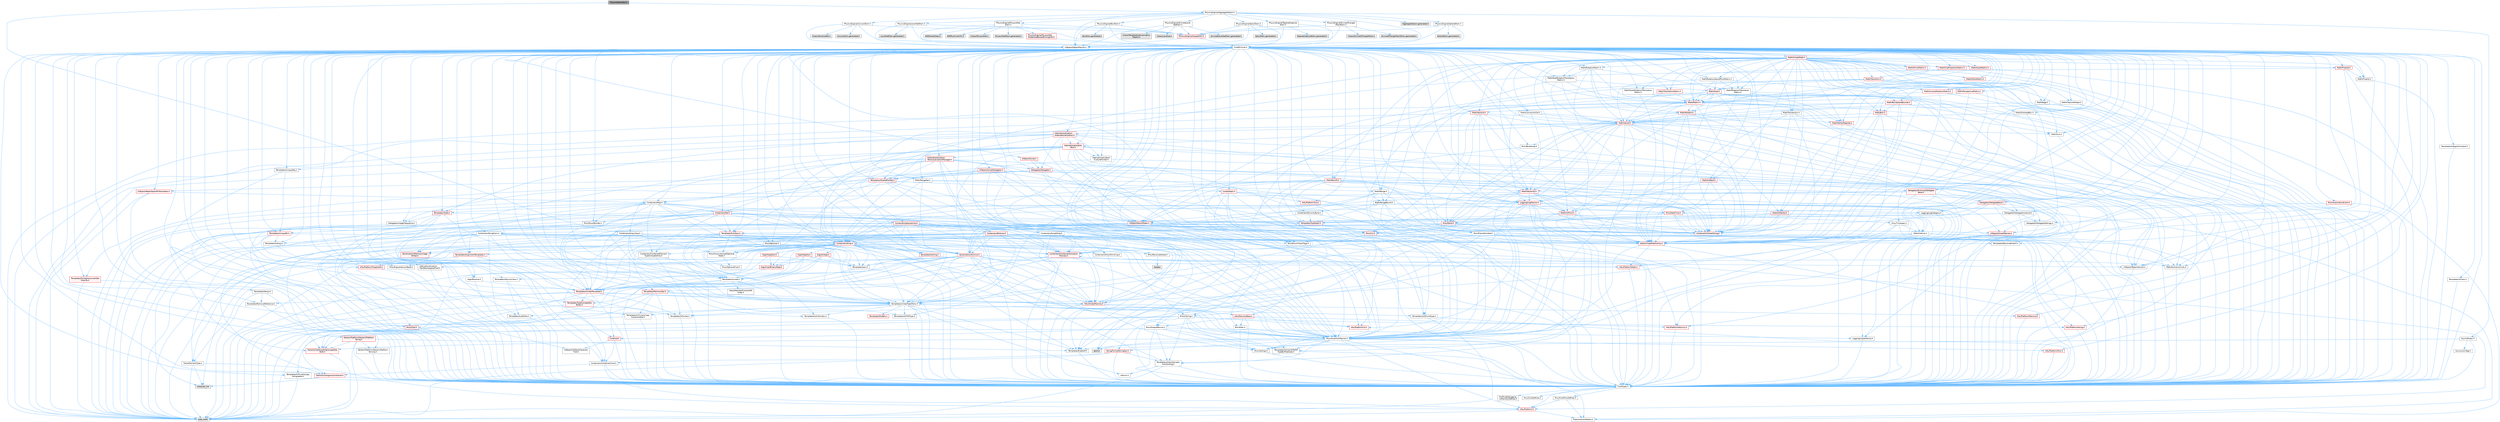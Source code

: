 digraph "PhysicsGeometry.h"
{
 // INTERACTIVE_SVG=YES
 // LATEX_PDF_SIZE
  bgcolor="transparent";
  edge [fontname=Helvetica,fontsize=10,labelfontname=Helvetica,labelfontsize=10];
  node [fontname=Helvetica,fontsize=10,shape=box,height=0.2,width=0.4];
  Node1 [id="Node000001",label="PhysicsGeometry.h",height=0.2,width=0.4,color="gray40", fillcolor="grey60", style="filled", fontcolor="black",tooltip=" "];
  Node1 -> Node2 [id="edge1_Node000001_Node000002",color="steelblue1",style="solid",tooltip=" "];
  Node2 [id="Node000002",label="PhysicsEngine/AggregateGeom.h",height=0.2,width=0.4,color="grey40", fillcolor="white", style="filled",URL="$d2/d21/AggregateGeom_8h.html",tooltip=" "];
  Node2 -> Node3 [id="edge2_Node000002_Node000003",color="steelblue1",style="solid",tooltip=" "];
  Node3 [id="Node000003",label="CoreMinimal.h",height=0.2,width=0.4,color="grey40", fillcolor="white", style="filled",URL="$d7/d67/CoreMinimal_8h.html",tooltip=" "];
  Node3 -> Node4 [id="edge3_Node000003_Node000004",color="steelblue1",style="solid",tooltip=" "];
  Node4 [id="Node000004",label="CoreTypes.h",height=0.2,width=0.4,color="grey40", fillcolor="white", style="filled",URL="$dc/dec/CoreTypes_8h.html",tooltip=" "];
  Node4 -> Node5 [id="edge4_Node000004_Node000005",color="steelblue1",style="solid",tooltip=" "];
  Node5 [id="Node000005",label="HAL/Platform.h",height=0.2,width=0.4,color="red", fillcolor="#FFF0F0", style="filled",URL="$d9/dd0/Platform_8h.html",tooltip=" "];
  Node5 -> Node8 [id="edge5_Node000005_Node000008",color="steelblue1",style="solid",tooltip=" "];
  Node8 [id="Node000008",label="type_traits",height=0.2,width=0.4,color="grey60", fillcolor="#E0E0E0", style="filled",tooltip=" "];
  Node5 -> Node9 [id="edge6_Node000005_Node000009",color="steelblue1",style="solid",tooltip=" "];
  Node9 [id="Node000009",label="PreprocessorHelpers.h",height=0.2,width=0.4,color="grey40", fillcolor="white", style="filled",URL="$db/ddb/PreprocessorHelpers_8h.html",tooltip=" "];
  Node4 -> Node15 [id="edge7_Node000004_Node000015",color="steelblue1",style="solid",tooltip=" "];
  Node15 [id="Node000015",label="ProfilingDebugging\l/UMemoryDefines.h",height=0.2,width=0.4,color="grey40", fillcolor="white", style="filled",URL="$d2/da2/UMemoryDefines_8h.html",tooltip=" "];
  Node4 -> Node16 [id="edge8_Node000004_Node000016",color="steelblue1",style="solid",tooltip=" "];
  Node16 [id="Node000016",label="Misc/CoreMiscDefines.h",height=0.2,width=0.4,color="grey40", fillcolor="white", style="filled",URL="$da/d38/CoreMiscDefines_8h.html",tooltip=" "];
  Node16 -> Node5 [id="edge9_Node000016_Node000005",color="steelblue1",style="solid",tooltip=" "];
  Node16 -> Node9 [id="edge10_Node000016_Node000009",color="steelblue1",style="solid",tooltip=" "];
  Node4 -> Node17 [id="edge11_Node000004_Node000017",color="steelblue1",style="solid",tooltip=" "];
  Node17 [id="Node000017",label="Misc/CoreDefines.h",height=0.2,width=0.4,color="grey40", fillcolor="white", style="filled",URL="$d3/dd2/CoreDefines_8h.html",tooltip=" "];
  Node3 -> Node18 [id="edge12_Node000003_Node000018",color="steelblue1",style="solid",tooltip=" "];
  Node18 [id="Node000018",label="CoreFwd.h",height=0.2,width=0.4,color="red", fillcolor="#FFF0F0", style="filled",URL="$d1/d1e/CoreFwd_8h.html",tooltip=" "];
  Node18 -> Node4 [id="edge13_Node000018_Node000004",color="steelblue1",style="solid",tooltip=" "];
  Node18 -> Node19 [id="edge14_Node000018_Node000019",color="steelblue1",style="solid",tooltip=" "];
  Node19 [id="Node000019",label="Containers/ContainersFwd.h",height=0.2,width=0.4,color="grey40", fillcolor="white", style="filled",URL="$d4/d0a/ContainersFwd_8h.html",tooltip=" "];
  Node19 -> Node5 [id="edge15_Node000019_Node000005",color="steelblue1",style="solid",tooltip=" "];
  Node19 -> Node4 [id="edge16_Node000019_Node000004",color="steelblue1",style="solid",tooltip=" "];
  Node19 -> Node20 [id="edge17_Node000019_Node000020",color="steelblue1",style="solid",tooltip=" "];
  Node20 [id="Node000020",label="Traits/IsContiguousContainer.h",height=0.2,width=0.4,color="red", fillcolor="#FFF0F0", style="filled",URL="$d5/d3c/IsContiguousContainer_8h.html",tooltip=" "];
  Node20 -> Node4 [id="edge18_Node000020_Node000004",color="steelblue1",style="solid",tooltip=" "];
  Node20 -> Node22 [id="edge19_Node000020_Node000022",color="steelblue1",style="solid",tooltip=" "];
  Node22 [id="Node000022",label="initializer_list",height=0.2,width=0.4,color="grey60", fillcolor="#E0E0E0", style="filled",tooltip=" "];
  Node18 -> Node24 [id="edge20_Node000018_Node000024",color="steelblue1",style="solid",tooltip=" "];
  Node24 [id="Node000024",label="UObject/UObjectHierarchy\lFwd.h",height=0.2,width=0.4,color="grey40", fillcolor="white", style="filled",URL="$d3/d13/UObjectHierarchyFwd_8h.html",tooltip=" "];
  Node3 -> Node24 [id="edge21_Node000003_Node000024",color="steelblue1",style="solid",tooltip=" "];
  Node3 -> Node19 [id="edge22_Node000003_Node000019",color="steelblue1",style="solid",tooltip=" "];
  Node3 -> Node25 [id="edge23_Node000003_Node000025",color="steelblue1",style="solid",tooltip=" "];
  Node25 [id="Node000025",label="Misc/VarArgs.h",height=0.2,width=0.4,color="grey40", fillcolor="white", style="filled",URL="$d5/d6f/VarArgs_8h.html",tooltip=" "];
  Node25 -> Node4 [id="edge24_Node000025_Node000004",color="steelblue1",style="solid",tooltip=" "];
  Node3 -> Node26 [id="edge25_Node000003_Node000026",color="steelblue1",style="solid",tooltip=" "];
  Node26 [id="Node000026",label="Logging/LogVerbosity.h",height=0.2,width=0.4,color="grey40", fillcolor="white", style="filled",URL="$d2/d8f/LogVerbosity_8h.html",tooltip=" "];
  Node26 -> Node4 [id="edge26_Node000026_Node000004",color="steelblue1",style="solid",tooltip=" "];
  Node3 -> Node27 [id="edge27_Node000003_Node000027",color="steelblue1",style="solid",tooltip=" "];
  Node27 [id="Node000027",label="Misc/OutputDevice.h",height=0.2,width=0.4,color="grey40", fillcolor="white", style="filled",URL="$d7/d32/OutputDevice_8h.html",tooltip=" "];
  Node27 -> Node18 [id="edge28_Node000027_Node000018",color="steelblue1",style="solid",tooltip=" "];
  Node27 -> Node4 [id="edge29_Node000027_Node000004",color="steelblue1",style="solid",tooltip=" "];
  Node27 -> Node26 [id="edge30_Node000027_Node000026",color="steelblue1",style="solid",tooltip=" "];
  Node27 -> Node25 [id="edge31_Node000027_Node000025",color="steelblue1",style="solid",tooltip=" "];
  Node27 -> Node28 [id="edge32_Node000027_Node000028",color="steelblue1",style="solid",tooltip=" "];
  Node28 [id="Node000028",label="Templates/IsArrayOrRefOf\lTypeByPredicate.h",height=0.2,width=0.4,color="grey40", fillcolor="white", style="filled",URL="$d6/da1/IsArrayOrRefOfTypeByPredicate_8h.html",tooltip=" "];
  Node28 -> Node4 [id="edge33_Node000028_Node000004",color="steelblue1",style="solid",tooltip=" "];
  Node27 -> Node29 [id="edge34_Node000027_Node000029",color="steelblue1",style="solid",tooltip=" "];
  Node29 [id="Node000029",label="Templates/IsValidVariadic\lFunctionArg.h",height=0.2,width=0.4,color="grey40", fillcolor="white", style="filled",URL="$d0/dc8/IsValidVariadicFunctionArg_8h.html",tooltip=" "];
  Node29 -> Node4 [id="edge35_Node000029_Node000004",color="steelblue1",style="solid",tooltip=" "];
  Node29 -> Node30 [id="edge36_Node000029_Node000030",color="steelblue1",style="solid",tooltip=" "];
  Node30 [id="Node000030",label="IsEnum.h",height=0.2,width=0.4,color="grey40", fillcolor="white", style="filled",URL="$d4/de5/IsEnum_8h.html",tooltip=" "];
  Node29 -> Node8 [id="edge37_Node000029_Node000008",color="steelblue1",style="solid",tooltip=" "];
  Node27 -> Node31 [id="edge38_Node000027_Node000031",color="steelblue1",style="solid",tooltip=" "];
  Node31 [id="Node000031",label="Traits/IsCharEncodingCompatible\lWith.h",height=0.2,width=0.4,color="red", fillcolor="#FFF0F0", style="filled",URL="$df/dd1/IsCharEncodingCompatibleWith_8h.html",tooltip=" "];
  Node31 -> Node8 [id="edge39_Node000031_Node000008",color="steelblue1",style="solid",tooltip=" "];
  Node3 -> Node33 [id="edge40_Node000003_Node000033",color="steelblue1",style="solid",tooltip=" "];
  Node33 [id="Node000033",label="HAL/PlatformCrt.h",height=0.2,width=0.4,color="red", fillcolor="#FFF0F0", style="filled",URL="$d8/d75/PlatformCrt_8h.html",tooltip=" "];
  Node3 -> Node43 [id="edge41_Node000003_Node000043",color="steelblue1",style="solid",tooltip=" "];
  Node43 [id="Node000043",label="HAL/PlatformMisc.h",height=0.2,width=0.4,color="red", fillcolor="#FFF0F0", style="filled",URL="$d0/df5/PlatformMisc_8h.html",tooltip=" "];
  Node43 -> Node4 [id="edge42_Node000043_Node000004",color="steelblue1",style="solid",tooltip=" "];
  Node3 -> Node62 [id="edge43_Node000003_Node000062",color="steelblue1",style="solid",tooltip=" "];
  Node62 [id="Node000062",label="Misc/AssertionMacros.h",height=0.2,width=0.4,color="grey40", fillcolor="white", style="filled",URL="$d0/dfa/AssertionMacros_8h.html",tooltip=" "];
  Node62 -> Node4 [id="edge44_Node000062_Node000004",color="steelblue1",style="solid",tooltip=" "];
  Node62 -> Node5 [id="edge45_Node000062_Node000005",color="steelblue1",style="solid",tooltip=" "];
  Node62 -> Node43 [id="edge46_Node000062_Node000043",color="steelblue1",style="solid",tooltip=" "];
  Node62 -> Node9 [id="edge47_Node000062_Node000009",color="steelblue1",style="solid",tooltip=" "];
  Node62 -> Node63 [id="edge48_Node000062_Node000063",color="steelblue1",style="solid",tooltip=" "];
  Node63 [id="Node000063",label="Templates/EnableIf.h",height=0.2,width=0.4,color="grey40", fillcolor="white", style="filled",URL="$d7/d60/EnableIf_8h.html",tooltip=" "];
  Node63 -> Node4 [id="edge49_Node000063_Node000004",color="steelblue1",style="solid",tooltip=" "];
  Node62 -> Node28 [id="edge50_Node000062_Node000028",color="steelblue1",style="solid",tooltip=" "];
  Node62 -> Node29 [id="edge51_Node000062_Node000029",color="steelblue1",style="solid",tooltip=" "];
  Node62 -> Node31 [id="edge52_Node000062_Node000031",color="steelblue1",style="solid",tooltip=" "];
  Node62 -> Node25 [id="edge53_Node000062_Node000025",color="steelblue1",style="solid",tooltip=" "];
  Node62 -> Node64 [id="edge54_Node000062_Node000064",color="steelblue1",style="solid",tooltip=" "];
  Node64 [id="Node000064",label="String/FormatStringSan.h",height=0.2,width=0.4,color="red", fillcolor="#FFF0F0", style="filled",URL="$d3/d8b/FormatStringSan_8h.html",tooltip=" "];
  Node64 -> Node8 [id="edge55_Node000064_Node000008",color="steelblue1",style="solid",tooltip=" "];
  Node64 -> Node4 [id="edge56_Node000064_Node000004",color="steelblue1",style="solid",tooltip=" "];
  Node64 -> Node29 [id="edge57_Node000064_Node000029",color="steelblue1",style="solid",tooltip=" "];
  Node64 -> Node19 [id="edge58_Node000064_Node000019",color="steelblue1",style="solid",tooltip=" "];
  Node62 -> Node70 [id="edge59_Node000062_Node000070",color="steelblue1",style="solid",tooltip=" "];
  Node70 [id="Node000070",label="atomic",height=0.2,width=0.4,color="grey60", fillcolor="#E0E0E0", style="filled",tooltip=" "];
  Node3 -> Node71 [id="edge60_Node000003_Node000071",color="steelblue1",style="solid",tooltip=" "];
  Node71 [id="Node000071",label="Templates/IsPointer.h",height=0.2,width=0.4,color="grey40", fillcolor="white", style="filled",URL="$d7/d05/IsPointer_8h.html",tooltip=" "];
  Node71 -> Node4 [id="edge61_Node000071_Node000004",color="steelblue1",style="solid",tooltip=" "];
  Node3 -> Node72 [id="edge62_Node000003_Node000072",color="steelblue1",style="solid",tooltip=" "];
  Node72 [id="Node000072",label="HAL/PlatformMemory.h",height=0.2,width=0.4,color="red", fillcolor="#FFF0F0", style="filled",URL="$de/d68/PlatformMemory_8h.html",tooltip=" "];
  Node72 -> Node4 [id="edge63_Node000072_Node000004",color="steelblue1",style="solid",tooltip=" "];
  Node3 -> Node55 [id="edge64_Node000003_Node000055",color="steelblue1",style="solid",tooltip=" "];
  Node55 [id="Node000055",label="HAL/PlatformAtomics.h",height=0.2,width=0.4,color="red", fillcolor="#FFF0F0", style="filled",URL="$d3/d36/PlatformAtomics_8h.html",tooltip=" "];
  Node55 -> Node4 [id="edge65_Node000055_Node000004",color="steelblue1",style="solid",tooltip=" "];
  Node3 -> Node77 [id="edge66_Node000003_Node000077",color="steelblue1",style="solid",tooltip=" "];
  Node77 [id="Node000077",label="Misc/Exec.h",height=0.2,width=0.4,color="grey40", fillcolor="white", style="filled",URL="$de/ddb/Exec_8h.html",tooltip=" "];
  Node77 -> Node4 [id="edge67_Node000077_Node000004",color="steelblue1",style="solid",tooltip=" "];
  Node77 -> Node62 [id="edge68_Node000077_Node000062",color="steelblue1",style="solid",tooltip=" "];
  Node3 -> Node78 [id="edge69_Node000003_Node000078",color="steelblue1",style="solid",tooltip=" "];
  Node78 [id="Node000078",label="HAL/MemoryBase.h",height=0.2,width=0.4,color="red", fillcolor="#FFF0F0", style="filled",URL="$d6/d9f/MemoryBase_8h.html",tooltip=" "];
  Node78 -> Node4 [id="edge70_Node000078_Node000004",color="steelblue1",style="solid",tooltip=" "];
  Node78 -> Node55 [id="edge71_Node000078_Node000055",color="steelblue1",style="solid",tooltip=" "];
  Node78 -> Node33 [id="edge72_Node000078_Node000033",color="steelblue1",style="solid",tooltip=" "];
  Node78 -> Node77 [id="edge73_Node000078_Node000077",color="steelblue1",style="solid",tooltip=" "];
  Node78 -> Node27 [id="edge74_Node000078_Node000027",color="steelblue1",style="solid",tooltip=" "];
  Node3 -> Node88 [id="edge75_Node000003_Node000088",color="steelblue1",style="solid",tooltip=" "];
  Node88 [id="Node000088",label="HAL/UnrealMemory.h",height=0.2,width=0.4,color="red", fillcolor="#FFF0F0", style="filled",URL="$d9/d96/UnrealMemory_8h.html",tooltip=" "];
  Node88 -> Node4 [id="edge76_Node000088_Node000004",color="steelblue1",style="solid",tooltip=" "];
  Node88 -> Node78 [id="edge77_Node000088_Node000078",color="steelblue1",style="solid",tooltip=" "];
  Node88 -> Node72 [id="edge78_Node000088_Node000072",color="steelblue1",style="solid",tooltip=" "];
  Node88 -> Node71 [id="edge79_Node000088_Node000071",color="steelblue1",style="solid",tooltip=" "];
  Node3 -> Node90 [id="edge80_Node000003_Node000090",color="steelblue1",style="solid",tooltip=" "];
  Node90 [id="Node000090",label="Templates/IsArithmetic.h",height=0.2,width=0.4,color="grey40", fillcolor="white", style="filled",URL="$d2/d5d/IsArithmetic_8h.html",tooltip=" "];
  Node90 -> Node4 [id="edge81_Node000090_Node000004",color="steelblue1",style="solid",tooltip=" "];
  Node3 -> Node84 [id="edge82_Node000003_Node000084",color="steelblue1",style="solid",tooltip=" "];
  Node84 [id="Node000084",label="Templates/AndOrNot.h",height=0.2,width=0.4,color="grey40", fillcolor="white", style="filled",URL="$db/d0a/AndOrNot_8h.html",tooltip=" "];
  Node84 -> Node4 [id="edge83_Node000084_Node000004",color="steelblue1",style="solid",tooltip=" "];
  Node3 -> Node91 [id="edge84_Node000003_Node000091",color="steelblue1",style="solid",tooltip=" "];
  Node91 [id="Node000091",label="Templates/IsPODType.h",height=0.2,width=0.4,color="grey40", fillcolor="white", style="filled",URL="$d7/db1/IsPODType_8h.html",tooltip=" "];
  Node91 -> Node4 [id="edge85_Node000091_Node000004",color="steelblue1",style="solid",tooltip=" "];
  Node3 -> Node92 [id="edge86_Node000003_Node000092",color="steelblue1",style="solid",tooltip=" "];
  Node92 [id="Node000092",label="Templates/IsUECoreType.h",height=0.2,width=0.4,color="grey40", fillcolor="white", style="filled",URL="$d1/db8/IsUECoreType_8h.html",tooltip=" "];
  Node92 -> Node4 [id="edge87_Node000092_Node000004",color="steelblue1",style="solid",tooltip=" "];
  Node92 -> Node8 [id="edge88_Node000092_Node000008",color="steelblue1",style="solid",tooltip=" "];
  Node3 -> Node85 [id="edge89_Node000003_Node000085",color="steelblue1",style="solid",tooltip=" "];
  Node85 [id="Node000085",label="Templates/IsTriviallyCopy\lConstructible.h",height=0.2,width=0.4,color="grey40", fillcolor="white", style="filled",URL="$d3/d78/IsTriviallyCopyConstructible_8h.html",tooltip=" "];
  Node85 -> Node4 [id="edge90_Node000085_Node000004",color="steelblue1",style="solid",tooltip=" "];
  Node85 -> Node8 [id="edge91_Node000085_Node000008",color="steelblue1",style="solid",tooltip=" "];
  Node3 -> Node93 [id="edge92_Node000003_Node000093",color="steelblue1",style="solid",tooltip=" "];
  Node93 [id="Node000093",label="Templates/UnrealTypeTraits.h",height=0.2,width=0.4,color="grey40", fillcolor="white", style="filled",URL="$d2/d2d/UnrealTypeTraits_8h.html",tooltip=" "];
  Node93 -> Node4 [id="edge93_Node000093_Node000004",color="steelblue1",style="solid",tooltip=" "];
  Node93 -> Node71 [id="edge94_Node000093_Node000071",color="steelblue1",style="solid",tooltip=" "];
  Node93 -> Node62 [id="edge95_Node000093_Node000062",color="steelblue1",style="solid",tooltip=" "];
  Node93 -> Node84 [id="edge96_Node000093_Node000084",color="steelblue1",style="solid",tooltip=" "];
  Node93 -> Node63 [id="edge97_Node000093_Node000063",color="steelblue1",style="solid",tooltip=" "];
  Node93 -> Node90 [id="edge98_Node000093_Node000090",color="steelblue1",style="solid",tooltip=" "];
  Node93 -> Node30 [id="edge99_Node000093_Node000030",color="steelblue1",style="solid",tooltip=" "];
  Node93 -> Node94 [id="edge100_Node000093_Node000094",color="steelblue1",style="solid",tooltip=" "];
  Node94 [id="Node000094",label="Templates/Models.h",height=0.2,width=0.4,color="red", fillcolor="#FFF0F0", style="filled",URL="$d3/d0c/Models_8h.html",tooltip=" "];
  Node93 -> Node91 [id="edge101_Node000093_Node000091",color="steelblue1",style="solid",tooltip=" "];
  Node93 -> Node92 [id="edge102_Node000093_Node000092",color="steelblue1",style="solid",tooltip=" "];
  Node93 -> Node85 [id="edge103_Node000093_Node000085",color="steelblue1",style="solid",tooltip=" "];
  Node3 -> Node63 [id="edge104_Node000003_Node000063",color="steelblue1",style="solid",tooltip=" "];
  Node3 -> Node95 [id="edge105_Node000003_Node000095",color="steelblue1",style="solid",tooltip=" "];
  Node95 [id="Node000095",label="Templates/RemoveReference.h",height=0.2,width=0.4,color="grey40", fillcolor="white", style="filled",URL="$da/dbe/RemoveReference_8h.html",tooltip=" "];
  Node95 -> Node4 [id="edge106_Node000095_Node000004",color="steelblue1",style="solid",tooltip=" "];
  Node3 -> Node96 [id="edge107_Node000003_Node000096",color="steelblue1",style="solid",tooltip=" "];
  Node96 [id="Node000096",label="Templates/IntegralConstant.h",height=0.2,width=0.4,color="grey40", fillcolor="white", style="filled",URL="$db/d1b/IntegralConstant_8h.html",tooltip=" "];
  Node96 -> Node4 [id="edge108_Node000096_Node000004",color="steelblue1",style="solid",tooltip=" "];
  Node3 -> Node97 [id="edge109_Node000003_Node000097",color="steelblue1",style="solid",tooltip=" "];
  Node97 [id="Node000097",label="Templates/IsClass.h",height=0.2,width=0.4,color="grey40", fillcolor="white", style="filled",URL="$db/dcb/IsClass_8h.html",tooltip=" "];
  Node97 -> Node4 [id="edge110_Node000097_Node000004",color="steelblue1",style="solid",tooltip=" "];
  Node3 -> Node98 [id="edge111_Node000003_Node000098",color="steelblue1",style="solid",tooltip=" "];
  Node98 [id="Node000098",label="Templates/TypeCompatible\lBytes.h",height=0.2,width=0.4,color="red", fillcolor="#FFF0F0", style="filled",URL="$df/d0a/TypeCompatibleBytes_8h.html",tooltip=" "];
  Node98 -> Node4 [id="edge112_Node000098_Node000004",color="steelblue1",style="solid",tooltip=" "];
  Node98 -> Node8 [id="edge113_Node000098_Node000008",color="steelblue1",style="solid",tooltip=" "];
  Node3 -> Node20 [id="edge114_Node000003_Node000020",color="steelblue1",style="solid",tooltip=" "];
  Node3 -> Node99 [id="edge115_Node000003_Node000099",color="steelblue1",style="solid",tooltip=" "];
  Node99 [id="Node000099",label="Templates/UnrealTemplate.h",height=0.2,width=0.4,color="red", fillcolor="#FFF0F0", style="filled",URL="$d4/d24/UnrealTemplate_8h.html",tooltip=" "];
  Node99 -> Node4 [id="edge116_Node000099_Node000004",color="steelblue1",style="solid",tooltip=" "];
  Node99 -> Node71 [id="edge117_Node000099_Node000071",color="steelblue1",style="solid",tooltip=" "];
  Node99 -> Node88 [id="edge118_Node000099_Node000088",color="steelblue1",style="solid",tooltip=" "];
  Node99 -> Node93 [id="edge119_Node000099_Node000093",color="steelblue1",style="solid",tooltip=" "];
  Node99 -> Node95 [id="edge120_Node000099_Node000095",color="steelblue1",style="solid",tooltip=" "];
  Node99 -> Node98 [id="edge121_Node000099_Node000098",color="steelblue1",style="solid",tooltip=" "];
  Node99 -> Node20 [id="edge122_Node000099_Node000020",color="steelblue1",style="solid",tooltip=" "];
  Node99 -> Node8 [id="edge123_Node000099_Node000008",color="steelblue1",style="solid",tooltip=" "];
  Node3 -> Node48 [id="edge124_Node000003_Node000048",color="steelblue1",style="solid",tooltip=" "];
  Node48 [id="Node000048",label="Math/NumericLimits.h",height=0.2,width=0.4,color="grey40", fillcolor="white", style="filled",URL="$df/d1b/NumericLimits_8h.html",tooltip=" "];
  Node48 -> Node4 [id="edge125_Node000048_Node000004",color="steelblue1",style="solid",tooltip=" "];
  Node3 -> Node103 [id="edge126_Node000003_Node000103",color="steelblue1",style="solid",tooltip=" "];
  Node103 [id="Node000103",label="HAL/PlatformMath.h",height=0.2,width=0.4,color="red", fillcolor="#FFF0F0", style="filled",URL="$dc/d53/PlatformMath_8h.html",tooltip=" "];
  Node103 -> Node4 [id="edge127_Node000103_Node000004",color="steelblue1",style="solid",tooltip=" "];
  Node3 -> Node86 [id="edge128_Node000003_Node000086",color="steelblue1",style="solid",tooltip=" "];
  Node86 [id="Node000086",label="Templates/IsTriviallyCopy\lAssignable.h",height=0.2,width=0.4,color="grey40", fillcolor="white", style="filled",URL="$d2/df2/IsTriviallyCopyAssignable_8h.html",tooltip=" "];
  Node86 -> Node4 [id="edge129_Node000086_Node000004",color="steelblue1",style="solid",tooltip=" "];
  Node86 -> Node8 [id="edge130_Node000086_Node000008",color="steelblue1",style="solid",tooltip=" "];
  Node3 -> Node111 [id="edge131_Node000003_Node000111",color="steelblue1",style="solid",tooltip=" "];
  Node111 [id="Node000111",label="Templates/MemoryOps.h",height=0.2,width=0.4,color="red", fillcolor="#FFF0F0", style="filled",URL="$db/dea/MemoryOps_8h.html",tooltip=" "];
  Node111 -> Node4 [id="edge132_Node000111_Node000004",color="steelblue1",style="solid",tooltip=" "];
  Node111 -> Node88 [id="edge133_Node000111_Node000088",color="steelblue1",style="solid",tooltip=" "];
  Node111 -> Node86 [id="edge134_Node000111_Node000086",color="steelblue1",style="solid",tooltip=" "];
  Node111 -> Node85 [id="edge135_Node000111_Node000085",color="steelblue1",style="solid",tooltip=" "];
  Node111 -> Node93 [id="edge136_Node000111_Node000093",color="steelblue1",style="solid",tooltip=" "];
  Node111 -> Node8 [id="edge137_Node000111_Node000008",color="steelblue1",style="solid",tooltip=" "];
  Node3 -> Node112 [id="edge138_Node000003_Node000112",color="steelblue1",style="solid",tooltip=" "];
  Node112 [id="Node000112",label="Containers/ContainerAllocation\lPolicies.h",height=0.2,width=0.4,color="red", fillcolor="#FFF0F0", style="filled",URL="$d7/dff/ContainerAllocationPolicies_8h.html",tooltip=" "];
  Node112 -> Node4 [id="edge139_Node000112_Node000004",color="steelblue1",style="solid",tooltip=" "];
  Node112 -> Node112 [id="edge140_Node000112_Node000112",color="steelblue1",style="solid",tooltip=" "];
  Node112 -> Node103 [id="edge141_Node000112_Node000103",color="steelblue1",style="solid",tooltip=" "];
  Node112 -> Node88 [id="edge142_Node000112_Node000088",color="steelblue1",style="solid",tooltip=" "];
  Node112 -> Node48 [id="edge143_Node000112_Node000048",color="steelblue1",style="solid",tooltip=" "];
  Node112 -> Node62 [id="edge144_Node000112_Node000062",color="steelblue1",style="solid",tooltip=" "];
  Node112 -> Node111 [id="edge145_Node000112_Node000111",color="steelblue1",style="solid",tooltip=" "];
  Node112 -> Node98 [id="edge146_Node000112_Node000098",color="steelblue1",style="solid",tooltip=" "];
  Node112 -> Node8 [id="edge147_Node000112_Node000008",color="steelblue1",style="solid",tooltip=" "];
  Node3 -> Node115 [id="edge148_Node000003_Node000115",color="steelblue1",style="solid",tooltip=" "];
  Node115 [id="Node000115",label="Templates/IsEnumClass.h",height=0.2,width=0.4,color="grey40", fillcolor="white", style="filled",URL="$d7/d15/IsEnumClass_8h.html",tooltip=" "];
  Node115 -> Node4 [id="edge149_Node000115_Node000004",color="steelblue1",style="solid",tooltip=" "];
  Node115 -> Node84 [id="edge150_Node000115_Node000084",color="steelblue1",style="solid",tooltip=" "];
  Node3 -> Node116 [id="edge151_Node000003_Node000116",color="steelblue1",style="solid",tooltip=" "];
  Node116 [id="Node000116",label="HAL/PlatformProperties.h",height=0.2,width=0.4,color="red", fillcolor="#FFF0F0", style="filled",URL="$d9/db0/PlatformProperties_8h.html",tooltip=" "];
  Node116 -> Node4 [id="edge152_Node000116_Node000004",color="steelblue1",style="solid",tooltip=" "];
  Node3 -> Node119 [id="edge153_Node000003_Node000119",color="steelblue1",style="solid",tooltip=" "];
  Node119 [id="Node000119",label="Misc/EngineVersionBase.h",height=0.2,width=0.4,color="grey40", fillcolor="white", style="filled",URL="$d5/d2b/EngineVersionBase_8h.html",tooltip=" "];
  Node119 -> Node4 [id="edge154_Node000119_Node000004",color="steelblue1",style="solid",tooltip=" "];
  Node3 -> Node120 [id="edge155_Node000003_Node000120",color="steelblue1",style="solid",tooltip=" "];
  Node120 [id="Node000120",label="Internationalization\l/TextNamespaceFwd.h",height=0.2,width=0.4,color="grey40", fillcolor="white", style="filled",URL="$d8/d97/TextNamespaceFwd_8h.html",tooltip=" "];
  Node120 -> Node4 [id="edge156_Node000120_Node000004",color="steelblue1",style="solid",tooltip=" "];
  Node3 -> Node121 [id="edge157_Node000003_Node000121",color="steelblue1",style="solid",tooltip=" "];
  Node121 [id="Node000121",label="Serialization/Archive.h",height=0.2,width=0.4,color="red", fillcolor="#FFF0F0", style="filled",URL="$d7/d3b/Archive_8h.html",tooltip=" "];
  Node121 -> Node18 [id="edge158_Node000121_Node000018",color="steelblue1",style="solid",tooltip=" "];
  Node121 -> Node4 [id="edge159_Node000121_Node000004",color="steelblue1",style="solid",tooltip=" "];
  Node121 -> Node116 [id="edge160_Node000121_Node000116",color="steelblue1",style="solid",tooltip=" "];
  Node121 -> Node120 [id="edge161_Node000121_Node000120",color="steelblue1",style="solid",tooltip=" "];
  Node121 -> Node62 [id="edge162_Node000121_Node000062",color="steelblue1",style="solid",tooltip=" "];
  Node121 -> Node119 [id="edge163_Node000121_Node000119",color="steelblue1",style="solid",tooltip=" "];
  Node121 -> Node25 [id="edge164_Node000121_Node000025",color="steelblue1",style="solid",tooltip=" "];
  Node121 -> Node63 [id="edge165_Node000121_Node000063",color="steelblue1",style="solid",tooltip=" "];
  Node121 -> Node28 [id="edge166_Node000121_Node000028",color="steelblue1",style="solid",tooltip=" "];
  Node121 -> Node115 [id="edge167_Node000121_Node000115",color="steelblue1",style="solid",tooltip=" "];
  Node121 -> Node29 [id="edge168_Node000121_Node000029",color="steelblue1",style="solid",tooltip=" "];
  Node121 -> Node99 [id="edge169_Node000121_Node000099",color="steelblue1",style="solid",tooltip=" "];
  Node121 -> Node31 [id="edge170_Node000121_Node000031",color="steelblue1",style="solid",tooltip=" "];
  Node121 -> Node124 [id="edge171_Node000121_Node000124",color="steelblue1",style="solid",tooltip=" "];
  Node124 [id="Node000124",label="UObject/ObjectVersion.h",height=0.2,width=0.4,color="grey40", fillcolor="white", style="filled",URL="$da/d63/ObjectVersion_8h.html",tooltip=" "];
  Node124 -> Node4 [id="edge172_Node000124_Node000004",color="steelblue1",style="solid",tooltip=" "];
  Node3 -> Node125 [id="edge173_Node000003_Node000125",color="steelblue1",style="solid",tooltip=" "];
  Node125 [id="Node000125",label="Templates/Less.h",height=0.2,width=0.4,color="grey40", fillcolor="white", style="filled",URL="$de/dc8/Less_8h.html",tooltip=" "];
  Node125 -> Node4 [id="edge174_Node000125_Node000004",color="steelblue1",style="solid",tooltip=" "];
  Node125 -> Node99 [id="edge175_Node000125_Node000099",color="steelblue1",style="solid",tooltip=" "];
  Node3 -> Node126 [id="edge176_Node000003_Node000126",color="steelblue1",style="solid",tooltip=" "];
  Node126 [id="Node000126",label="Templates/Sorting.h",height=0.2,width=0.4,color="red", fillcolor="#FFF0F0", style="filled",URL="$d3/d9e/Sorting_8h.html",tooltip=" "];
  Node126 -> Node4 [id="edge177_Node000126_Node000004",color="steelblue1",style="solid",tooltip=" "];
  Node126 -> Node103 [id="edge178_Node000126_Node000103",color="steelblue1",style="solid",tooltip=" "];
  Node126 -> Node125 [id="edge179_Node000126_Node000125",color="steelblue1",style="solid",tooltip=" "];
  Node3 -> Node137 [id="edge180_Node000003_Node000137",color="steelblue1",style="solid",tooltip=" "];
  Node137 [id="Node000137",label="Misc/Char.h",height=0.2,width=0.4,color="red", fillcolor="#FFF0F0", style="filled",URL="$d0/d58/Char_8h.html",tooltip=" "];
  Node137 -> Node4 [id="edge181_Node000137_Node000004",color="steelblue1",style="solid",tooltip=" "];
  Node137 -> Node8 [id="edge182_Node000137_Node000008",color="steelblue1",style="solid",tooltip=" "];
  Node3 -> Node140 [id="edge183_Node000003_Node000140",color="steelblue1",style="solid",tooltip=" "];
  Node140 [id="Node000140",label="GenericPlatform/GenericPlatform\lStricmp.h",height=0.2,width=0.4,color="grey40", fillcolor="white", style="filled",URL="$d2/d86/GenericPlatformStricmp_8h.html",tooltip=" "];
  Node140 -> Node4 [id="edge184_Node000140_Node000004",color="steelblue1",style="solid",tooltip=" "];
  Node3 -> Node141 [id="edge185_Node000003_Node000141",color="steelblue1",style="solid",tooltip=" "];
  Node141 [id="Node000141",label="GenericPlatform/GenericPlatform\lString.h",height=0.2,width=0.4,color="red", fillcolor="#FFF0F0", style="filled",URL="$dd/d20/GenericPlatformString_8h.html",tooltip=" "];
  Node141 -> Node4 [id="edge186_Node000141_Node000004",color="steelblue1",style="solid",tooltip=" "];
  Node141 -> Node140 [id="edge187_Node000141_Node000140",color="steelblue1",style="solid",tooltip=" "];
  Node141 -> Node63 [id="edge188_Node000141_Node000063",color="steelblue1",style="solid",tooltip=" "];
  Node141 -> Node31 [id="edge189_Node000141_Node000031",color="steelblue1",style="solid",tooltip=" "];
  Node141 -> Node8 [id="edge190_Node000141_Node000008",color="steelblue1",style="solid",tooltip=" "];
  Node3 -> Node74 [id="edge191_Node000003_Node000074",color="steelblue1",style="solid",tooltip=" "];
  Node74 [id="Node000074",label="HAL/PlatformString.h",height=0.2,width=0.4,color="red", fillcolor="#FFF0F0", style="filled",URL="$db/db5/PlatformString_8h.html",tooltip=" "];
  Node74 -> Node4 [id="edge192_Node000074_Node000004",color="steelblue1",style="solid",tooltip=" "];
  Node3 -> Node144 [id="edge193_Node000003_Node000144",color="steelblue1",style="solid",tooltip=" "];
  Node144 [id="Node000144",label="Misc/CString.h",height=0.2,width=0.4,color="grey40", fillcolor="white", style="filled",URL="$d2/d49/CString_8h.html",tooltip=" "];
  Node144 -> Node4 [id="edge194_Node000144_Node000004",color="steelblue1",style="solid",tooltip=" "];
  Node144 -> Node33 [id="edge195_Node000144_Node000033",color="steelblue1",style="solid",tooltip=" "];
  Node144 -> Node74 [id="edge196_Node000144_Node000074",color="steelblue1",style="solid",tooltip=" "];
  Node144 -> Node62 [id="edge197_Node000144_Node000062",color="steelblue1",style="solid",tooltip=" "];
  Node144 -> Node137 [id="edge198_Node000144_Node000137",color="steelblue1",style="solid",tooltip=" "];
  Node144 -> Node25 [id="edge199_Node000144_Node000025",color="steelblue1",style="solid",tooltip=" "];
  Node144 -> Node28 [id="edge200_Node000144_Node000028",color="steelblue1",style="solid",tooltip=" "];
  Node144 -> Node29 [id="edge201_Node000144_Node000029",color="steelblue1",style="solid",tooltip=" "];
  Node144 -> Node31 [id="edge202_Node000144_Node000031",color="steelblue1",style="solid",tooltip=" "];
  Node3 -> Node145 [id="edge203_Node000003_Node000145",color="steelblue1",style="solid",tooltip=" "];
  Node145 [id="Node000145",label="Misc/Crc.h",height=0.2,width=0.4,color="red", fillcolor="#FFF0F0", style="filled",URL="$d4/dd2/Crc_8h.html",tooltip=" "];
  Node145 -> Node4 [id="edge204_Node000145_Node000004",color="steelblue1",style="solid",tooltip=" "];
  Node145 -> Node74 [id="edge205_Node000145_Node000074",color="steelblue1",style="solid",tooltip=" "];
  Node145 -> Node62 [id="edge206_Node000145_Node000062",color="steelblue1",style="solid",tooltip=" "];
  Node145 -> Node144 [id="edge207_Node000145_Node000144",color="steelblue1",style="solid",tooltip=" "];
  Node145 -> Node137 [id="edge208_Node000145_Node000137",color="steelblue1",style="solid",tooltip=" "];
  Node145 -> Node93 [id="edge209_Node000145_Node000093",color="steelblue1",style="solid",tooltip=" "];
  Node3 -> Node136 [id="edge210_Node000003_Node000136",color="steelblue1",style="solid",tooltip=" "];
  Node136 [id="Node000136",label="Math/UnrealMathUtility.h",height=0.2,width=0.4,color="red", fillcolor="#FFF0F0", style="filled",URL="$db/db8/UnrealMathUtility_8h.html",tooltip=" "];
  Node136 -> Node4 [id="edge211_Node000136_Node000004",color="steelblue1",style="solid",tooltip=" "];
  Node136 -> Node62 [id="edge212_Node000136_Node000062",color="steelblue1",style="solid",tooltip=" "];
  Node136 -> Node103 [id="edge213_Node000136_Node000103",color="steelblue1",style="solid",tooltip=" "];
  Node3 -> Node146 [id="edge214_Node000003_Node000146",color="steelblue1",style="solid",tooltip=" "];
  Node146 [id="Node000146",label="Containers/UnrealString.h",height=0.2,width=0.4,color="red", fillcolor="#FFF0F0", style="filled",URL="$d5/dba/UnrealString_8h.html",tooltip=" "];
  Node3 -> Node150 [id="edge215_Node000003_Node000150",color="steelblue1",style="solid",tooltip=" "];
  Node150 [id="Node000150",label="Containers/Array.h",height=0.2,width=0.4,color="red", fillcolor="#FFF0F0", style="filled",URL="$df/dd0/Array_8h.html",tooltip=" "];
  Node150 -> Node4 [id="edge216_Node000150_Node000004",color="steelblue1",style="solid",tooltip=" "];
  Node150 -> Node62 [id="edge217_Node000150_Node000062",color="steelblue1",style="solid",tooltip=" "];
  Node150 -> Node151 [id="edge218_Node000150_Node000151",color="steelblue1",style="solid",tooltip=" "];
  Node151 [id="Node000151",label="Misc/IntrusiveUnsetOptional\lState.h",height=0.2,width=0.4,color="grey40", fillcolor="white", style="filled",URL="$d2/d0a/IntrusiveUnsetOptionalState_8h.html",tooltip=" "];
  Node151 -> Node152 [id="edge219_Node000151_Node000152",color="steelblue1",style="solid",tooltip=" "];
  Node152 [id="Node000152",label="Misc/OptionalFwd.h",height=0.2,width=0.4,color="grey40", fillcolor="white", style="filled",URL="$dc/d50/OptionalFwd_8h.html",tooltip=" "];
  Node150 -> Node153 [id="edge220_Node000150_Node000153",color="steelblue1",style="solid",tooltip=" "];
  Node153 [id="Node000153",label="Misc/ReverseIterate.h",height=0.2,width=0.4,color="grey40", fillcolor="white", style="filled",URL="$db/de3/ReverseIterate_8h.html",tooltip=" "];
  Node153 -> Node5 [id="edge221_Node000153_Node000005",color="steelblue1",style="solid",tooltip=" "];
  Node153 -> Node154 [id="edge222_Node000153_Node000154",color="steelblue1",style="solid",tooltip=" "];
  Node154 [id="Node000154",label="iterator",height=0.2,width=0.4,color="grey60", fillcolor="#E0E0E0", style="filled",tooltip=" "];
  Node150 -> Node88 [id="edge223_Node000150_Node000088",color="steelblue1",style="solid",tooltip=" "];
  Node150 -> Node93 [id="edge224_Node000150_Node000093",color="steelblue1",style="solid",tooltip=" "];
  Node150 -> Node99 [id="edge225_Node000150_Node000099",color="steelblue1",style="solid",tooltip=" "];
  Node150 -> Node155 [id="edge226_Node000150_Node000155",color="steelblue1",style="solid",tooltip=" "];
  Node155 [id="Node000155",label="Containers/AllowShrinking.h",height=0.2,width=0.4,color="grey40", fillcolor="white", style="filled",URL="$d7/d1a/AllowShrinking_8h.html",tooltip=" "];
  Node155 -> Node4 [id="edge227_Node000155_Node000004",color="steelblue1",style="solid",tooltip=" "];
  Node150 -> Node112 [id="edge228_Node000150_Node000112",color="steelblue1",style="solid",tooltip=" "];
  Node150 -> Node156 [id="edge229_Node000150_Node000156",color="steelblue1",style="solid",tooltip=" "];
  Node156 [id="Node000156",label="Containers/ContainerElement\lTypeCompatibility.h",height=0.2,width=0.4,color="grey40", fillcolor="white", style="filled",URL="$df/ddf/ContainerElementTypeCompatibility_8h.html",tooltip=" "];
  Node156 -> Node4 [id="edge230_Node000156_Node000004",color="steelblue1",style="solid",tooltip=" "];
  Node156 -> Node93 [id="edge231_Node000156_Node000093",color="steelblue1",style="solid",tooltip=" "];
  Node150 -> Node121 [id="edge232_Node000150_Node000121",color="steelblue1",style="solid",tooltip=" "];
  Node150 -> Node157 [id="edge233_Node000150_Node000157",color="steelblue1",style="solid",tooltip=" "];
  Node157 [id="Node000157",label="Serialization/MemoryImage\lWriter.h",height=0.2,width=0.4,color="red", fillcolor="#FFF0F0", style="filled",URL="$d0/d08/MemoryImageWriter_8h.html",tooltip=" "];
  Node157 -> Node4 [id="edge234_Node000157_Node000004",color="steelblue1",style="solid",tooltip=" "];
  Node150 -> Node166 [id="edge235_Node000150_Node000166",color="steelblue1",style="solid",tooltip=" "];
  Node166 [id="Node000166",label="Algo/Heapify.h",height=0.2,width=0.4,color="red", fillcolor="#FFF0F0", style="filled",URL="$d0/d2a/Heapify_8h.html",tooltip=" "];
  Node166 -> Node133 [id="edge236_Node000166_Node000133",color="steelblue1",style="solid",tooltip=" "];
  Node133 [id="Node000133",label="Algo/Impl/BinaryHeap.h",height=0.2,width=0.4,color="red", fillcolor="#FFF0F0", style="filled",URL="$d7/da3/Algo_2Impl_2BinaryHeap_8h.html",tooltip=" "];
  Node133 -> Node129 [id="edge237_Node000133_Node000129",color="steelblue1",style="solid",tooltip=" "];
  Node129 [id="Node000129",label="Templates/Invoke.h",height=0.2,width=0.4,color="grey40", fillcolor="white", style="filled",URL="$d7/deb/Invoke_8h.html",tooltip=" "];
  Node129 -> Node4 [id="edge238_Node000129_Node000004",color="steelblue1",style="solid",tooltip=" "];
  Node129 -> Node130 [id="edge239_Node000129_Node000130",color="steelblue1",style="solid",tooltip=" "];
  Node130 [id="Node000130",label="Traits/MemberFunctionPtr\lOuter.h",height=0.2,width=0.4,color="grey40", fillcolor="white", style="filled",URL="$db/da7/MemberFunctionPtrOuter_8h.html",tooltip=" "];
  Node129 -> Node99 [id="edge240_Node000129_Node000099",color="steelblue1",style="solid",tooltip=" "];
  Node129 -> Node8 [id="edge241_Node000129_Node000008",color="steelblue1",style="solid",tooltip=" "];
  Node133 -> Node8 [id="edge242_Node000133_Node000008",color="steelblue1",style="solid",tooltip=" "];
  Node166 -> Node129 [id="edge243_Node000166_Node000129",color="steelblue1",style="solid",tooltip=" "];
  Node166 -> Node125 [id="edge244_Node000166_Node000125",color="steelblue1",style="solid",tooltip=" "];
  Node166 -> Node99 [id="edge245_Node000166_Node000099",color="steelblue1",style="solid",tooltip=" "];
  Node150 -> Node167 [id="edge246_Node000150_Node000167",color="steelblue1",style="solid",tooltip=" "];
  Node167 [id="Node000167",label="Algo/HeapSort.h",height=0.2,width=0.4,color="red", fillcolor="#FFF0F0", style="filled",URL="$d3/d92/HeapSort_8h.html",tooltip=" "];
  Node167 -> Node133 [id="edge247_Node000167_Node000133",color="steelblue1",style="solid",tooltip=" "];
  Node167 -> Node125 [id="edge248_Node000167_Node000125",color="steelblue1",style="solid",tooltip=" "];
  Node167 -> Node99 [id="edge249_Node000167_Node000099",color="steelblue1",style="solid",tooltip=" "];
  Node150 -> Node168 [id="edge250_Node000150_Node000168",color="steelblue1",style="solid",tooltip=" "];
  Node168 [id="Node000168",label="Algo/IsHeap.h",height=0.2,width=0.4,color="red", fillcolor="#FFF0F0", style="filled",URL="$de/d32/IsHeap_8h.html",tooltip=" "];
  Node168 -> Node133 [id="edge251_Node000168_Node000133",color="steelblue1",style="solid",tooltip=" "];
  Node168 -> Node129 [id="edge252_Node000168_Node000129",color="steelblue1",style="solid",tooltip=" "];
  Node168 -> Node125 [id="edge253_Node000168_Node000125",color="steelblue1",style="solid",tooltip=" "];
  Node168 -> Node99 [id="edge254_Node000168_Node000099",color="steelblue1",style="solid",tooltip=" "];
  Node150 -> Node133 [id="edge255_Node000150_Node000133",color="steelblue1",style="solid",tooltip=" "];
  Node150 -> Node129 [id="edge256_Node000150_Node000129",color="steelblue1",style="solid",tooltip=" "];
  Node150 -> Node125 [id="edge257_Node000150_Node000125",color="steelblue1",style="solid",tooltip=" "];
  Node150 -> Node126 [id="edge258_Node000150_Node000126",color="steelblue1",style="solid",tooltip=" "];
  Node150 -> Node173 [id="edge259_Node000150_Node000173",color="steelblue1",style="solid",tooltip=" "];
  Node173 [id="Node000173",label="Templates/AlignmentTemplates.h",height=0.2,width=0.4,color="red", fillcolor="#FFF0F0", style="filled",URL="$dd/d32/AlignmentTemplates_8h.html",tooltip=" "];
  Node173 -> Node4 [id="edge260_Node000173_Node000004",color="steelblue1",style="solid",tooltip=" "];
  Node173 -> Node71 [id="edge261_Node000173_Node000071",color="steelblue1",style="solid",tooltip=" "];
  Node150 -> Node46 [id="edge262_Node000150_Node000046",color="steelblue1",style="solid",tooltip=" "];
  Node46 [id="Node000046",label="Traits/ElementType.h",height=0.2,width=0.4,color="grey40", fillcolor="white", style="filled",URL="$d5/d4f/ElementType_8h.html",tooltip=" "];
  Node46 -> Node5 [id="edge263_Node000046_Node000005",color="steelblue1",style="solid",tooltip=" "];
  Node46 -> Node22 [id="edge264_Node000046_Node000022",color="steelblue1",style="solid",tooltip=" "];
  Node46 -> Node8 [id="edge265_Node000046_Node000008",color="steelblue1",style="solid",tooltip=" "];
  Node150 -> Node8 [id="edge266_Node000150_Node000008",color="steelblue1",style="solid",tooltip=" "];
  Node3 -> Node174 [id="edge267_Node000003_Node000174",color="steelblue1",style="solid",tooltip=" "];
  Node174 [id="Node000174",label="Misc/FrameNumber.h",height=0.2,width=0.4,color="grey40", fillcolor="white", style="filled",URL="$dd/dbd/FrameNumber_8h.html",tooltip=" "];
  Node174 -> Node4 [id="edge268_Node000174_Node000004",color="steelblue1",style="solid",tooltip=" "];
  Node174 -> Node48 [id="edge269_Node000174_Node000048",color="steelblue1",style="solid",tooltip=" "];
  Node174 -> Node136 [id="edge270_Node000174_Node000136",color="steelblue1",style="solid",tooltip=" "];
  Node174 -> Node63 [id="edge271_Node000174_Node000063",color="steelblue1",style="solid",tooltip=" "];
  Node174 -> Node93 [id="edge272_Node000174_Node000093",color="steelblue1",style="solid",tooltip=" "];
  Node3 -> Node175 [id="edge273_Node000003_Node000175",color="steelblue1",style="solid",tooltip=" "];
  Node175 [id="Node000175",label="Misc/Timespan.h",height=0.2,width=0.4,color="grey40", fillcolor="white", style="filled",URL="$da/dd9/Timespan_8h.html",tooltip=" "];
  Node175 -> Node4 [id="edge274_Node000175_Node000004",color="steelblue1",style="solid",tooltip=" "];
  Node175 -> Node176 [id="edge275_Node000175_Node000176",color="steelblue1",style="solid",tooltip=" "];
  Node176 [id="Node000176",label="Math/Interval.h",height=0.2,width=0.4,color="grey40", fillcolor="white", style="filled",URL="$d1/d55/Interval_8h.html",tooltip=" "];
  Node176 -> Node4 [id="edge276_Node000176_Node000004",color="steelblue1",style="solid",tooltip=" "];
  Node176 -> Node90 [id="edge277_Node000176_Node000090",color="steelblue1",style="solid",tooltip=" "];
  Node176 -> Node93 [id="edge278_Node000176_Node000093",color="steelblue1",style="solid",tooltip=" "];
  Node176 -> Node48 [id="edge279_Node000176_Node000048",color="steelblue1",style="solid",tooltip=" "];
  Node176 -> Node136 [id="edge280_Node000176_Node000136",color="steelblue1",style="solid",tooltip=" "];
  Node175 -> Node136 [id="edge281_Node000175_Node000136",color="steelblue1",style="solid",tooltip=" "];
  Node175 -> Node62 [id="edge282_Node000175_Node000062",color="steelblue1",style="solid",tooltip=" "];
  Node3 -> Node177 [id="edge283_Node000003_Node000177",color="steelblue1",style="solid",tooltip=" "];
  Node177 [id="Node000177",label="Containers/StringConv.h",height=0.2,width=0.4,color="grey40", fillcolor="white", style="filled",URL="$d3/ddf/StringConv_8h.html",tooltip=" "];
  Node177 -> Node4 [id="edge284_Node000177_Node000004",color="steelblue1",style="solid",tooltip=" "];
  Node177 -> Node62 [id="edge285_Node000177_Node000062",color="steelblue1",style="solid",tooltip=" "];
  Node177 -> Node112 [id="edge286_Node000177_Node000112",color="steelblue1",style="solid",tooltip=" "];
  Node177 -> Node150 [id="edge287_Node000177_Node000150",color="steelblue1",style="solid",tooltip=" "];
  Node177 -> Node144 [id="edge288_Node000177_Node000144",color="steelblue1",style="solid",tooltip=" "];
  Node177 -> Node178 [id="edge289_Node000177_Node000178",color="steelblue1",style="solid",tooltip=" "];
  Node178 [id="Node000178",label="Templates/IsArray.h",height=0.2,width=0.4,color="grey40", fillcolor="white", style="filled",URL="$d8/d8d/IsArray_8h.html",tooltip=" "];
  Node178 -> Node4 [id="edge290_Node000178_Node000004",color="steelblue1",style="solid",tooltip=" "];
  Node177 -> Node99 [id="edge291_Node000177_Node000099",color="steelblue1",style="solid",tooltip=" "];
  Node177 -> Node93 [id="edge292_Node000177_Node000093",color="steelblue1",style="solid",tooltip=" "];
  Node177 -> Node46 [id="edge293_Node000177_Node000046",color="steelblue1",style="solid",tooltip=" "];
  Node177 -> Node31 [id="edge294_Node000177_Node000031",color="steelblue1",style="solid",tooltip=" "];
  Node177 -> Node20 [id="edge295_Node000177_Node000020",color="steelblue1",style="solid",tooltip=" "];
  Node177 -> Node8 [id="edge296_Node000177_Node000008",color="steelblue1",style="solid",tooltip=" "];
  Node3 -> Node179 [id="edge297_Node000003_Node000179",color="steelblue1",style="solid",tooltip=" "];
  Node179 [id="Node000179",label="UObject/UnrealNames.h",height=0.2,width=0.4,color="red", fillcolor="#FFF0F0", style="filled",URL="$d8/db1/UnrealNames_8h.html",tooltip=" "];
  Node179 -> Node4 [id="edge298_Node000179_Node000004",color="steelblue1",style="solid",tooltip=" "];
  Node3 -> Node181 [id="edge299_Node000003_Node000181",color="steelblue1",style="solid",tooltip=" "];
  Node181 [id="Node000181",label="UObject/NameTypes.h",height=0.2,width=0.4,color="red", fillcolor="#FFF0F0", style="filled",URL="$d6/d35/NameTypes_8h.html",tooltip=" "];
  Node181 -> Node4 [id="edge300_Node000181_Node000004",color="steelblue1",style="solid",tooltip=" "];
  Node181 -> Node62 [id="edge301_Node000181_Node000062",color="steelblue1",style="solid",tooltip=" "];
  Node181 -> Node88 [id="edge302_Node000181_Node000088",color="steelblue1",style="solid",tooltip=" "];
  Node181 -> Node93 [id="edge303_Node000181_Node000093",color="steelblue1",style="solid",tooltip=" "];
  Node181 -> Node99 [id="edge304_Node000181_Node000099",color="steelblue1",style="solid",tooltip=" "];
  Node181 -> Node146 [id="edge305_Node000181_Node000146",color="steelblue1",style="solid",tooltip=" "];
  Node181 -> Node177 [id="edge306_Node000181_Node000177",color="steelblue1",style="solid",tooltip=" "];
  Node181 -> Node179 [id="edge307_Node000181_Node000179",color="steelblue1",style="solid",tooltip=" "];
  Node181 -> Node151 [id="edge308_Node000181_Node000151",color="steelblue1",style="solid",tooltip=" "];
  Node3 -> Node189 [id="edge309_Node000003_Node000189",color="steelblue1",style="solid",tooltip=" "];
  Node189 [id="Node000189",label="Misc/Parse.h",height=0.2,width=0.4,color="red", fillcolor="#FFF0F0", style="filled",URL="$dc/d71/Parse_8h.html",tooltip=" "];
  Node189 -> Node146 [id="edge310_Node000189_Node000146",color="steelblue1",style="solid",tooltip=" "];
  Node189 -> Node4 [id="edge311_Node000189_Node000004",color="steelblue1",style="solid",tooltip=" "];
  Node189 -> Node33 [id="edge312_Node000189_Node000033",color="steelblue1",style="solid",tooltip=" "];
  Node189 -> Node50 [id="edge313_Node000189_Node000050",color="steelblue1",style="solid",tooltip=" "];
  Node50 [id="Node000050",label="Misc/EnumClassFlags.h",height=0.2,width=0.4,color="grey40", fillcolor="white", style="filled",URL="$d8/de7/EnumClassFlags_8h.html",tooltip=" "];
  Node189 -> Node190 [id="edge314_Node000189_Node000190",color="steelblue1",style="solid",tooltip=" "];
  Node190 [id="Node000190",label="Templates/Function.h",height=0.2,width=0.4,color="red", fillcolor="#FFF0F0", style="filled",URL="$df/df5/Function_8h.html",tooltip=" "];
  Node190 -> Node4 [id="edge315_Node000190_Node000004",color="steelblue1",style="solid",tooltip=" "];
  Node190 -> Node62 [id="edge316_Node000190_Node000062",color="steelblue1",style="solid",tooltip=" "];
  Node190 -> Node151 [id="edge317_Node000190_Node000151",color="steelblue1",style="solid",tooltip=" "];
  Node190 -> Node88 [id="edge318_Node000190_Node000088",color="steelblue1",style="solid",tooltip=" "];
  Node190 -> Node93 [id="edge319_Node000190_Node000093",color="steelblue1",style="solid",tooltip=" "];
  Node190 -> Node129 [id="edge320_Node000190_Node000129",color="steelblue1",style="solid",tooltip=" "];
  Node190 -> Node99 [id="edge321_Node000190_Node000099",color="steelblue1",style="solid",tooltip=" "];
  Node190 -> Node136 [id="edge322_Node000190_Node000136",color="steelblue1",style="solid",tooltip=" "];
  Node190 -> Node8 [id="edge323_Node000190_Node000008",color="steelblue1",style="solid",tooltip=" "];
  Node3 -> Node173 [id="edge324_Node000003_Node000173",color="steelblue1",style="solid",tooltip=" "];
  Node3 -> Node192 [id="edge325_Node000003_Node000192",color="steelblue1",style="solid",tooltip=" "];
  Node192 [id="Node000192",label="Misc/StructBuilder.h",height=0.2,width=0.4,color="grey40", fillcolor="white", style="filled",URL="$d9/db3/StructBuilder_8h.html",tooltip=" "];
  Node192 -> Node4 [id="edge326_Node000192_Node000004",color="steelblue1",style="solid",tooltip=" "];
  Node192 -> Node136 [id="edge327_Node000192_Node000136",color="steelblue1",style="solid",tooltip=" "];
  Node192 -> Node173 [id="edge328_Node000192_Node000173",color="steelblue1",style="solid",tooltip=" "];
  Node3 -> Node105 [id="edge329_Node000003_Node000105",color="steelblue1",style="solid",tooltip=" "];
  Node105 [id="Node000105",label="Templates/Decay.h",height=0.2,width=0.4,color="grey40", fillcolor="white", style="filled",URL="$dd/d0f/Decay_8h.html",tooltip=" "];
  Node105 -> Node4 [id="edge330_Node000105_Node000004",color="steelblue1",style="solid",tooltip=" "];
  Node105 -> Node95 [id="edge331_Node000105_Node000095",color="steelblue1",style="solid",tooltip=" "];
  Node105 -> Node8 [id="edge332_Node000105_Node000008",color="steelblue1",style="solid",tooltip=" "];
  Node3 -> Node193 [id="edge333_Node000003_Node000193",color="steelblue1",style="solid",tooltip=" "];
  Node193 [id="Node000193",label="Templates/PointerIsConvertible\lFromTo.h",height=0.2,width=0.4,color="red", fillcolor="#FFF0F0", style="filled",URL="$d6/d65/PointerIsConvertibleFromTo_8h.html",tooltip=" "];
  Node193 -> Node4 [id="edge334_Node000193_Node000004",color="steelblue1",style="solid",tooltip=" "];
  Node193 -> Node8 [id="edge335_Node000193_Node000008",color="steelblue1",style="solid",tooltip=" "];
  Node3 -> Node129 [id="edge336_Node000003_Node000129",color="steelblue1",style="solid",tooltip=" "];
  Node3 -> Node190 [id="edge337_Node000003_Node000190",color="steelblue1",style="solid",tooltip=" "];
  Node3 -> Node162 [id="edge338_Node000003_Node000162",color="steelblue1",style="solid",tooltip=" "];
  Node162 [id="Node000162",label="Templates/TypeHash.h",height=0.2,width=0.4,color="red", fillcolor="#FFF0F0", style="filled",URL="$d1/d62/TypeHash_8h.html",tooltip=" "];
  Node162 -> Node4 [id="edge339_Node000162_Node000004",color="steelblue1",style="solid",tooltip=" "];
  Node162 -> Node145 [id="edge340_Node000162_Node000145",color="steelblue1",style="solid",tooltip=" "];
  Node162 -> Node8 [id="edge341_Node000162_Node000008",color="steelblue1",style="solid",tooltip=" "];
  Node3 -> Node194 [id="edge342_Node000003_Node000194",color="steelblue1",style="solid",tooltip=" "];
  Node194 [id="Node000194",label="Containers/ScriptArray.h",height=0.2,width=0.4,color="grey40", fillcolor="white", style="filled",URL="$dc/daf/ScriptArray_8h.html",tooltip=" "];
  Node194 -> Node4 [id="edge343_Node000194_Node000004",color="steelblue1",style="solid",tooltip=" "];
  Node194 -> Node62 [id="edge344_Node000194_Node000062",color="steelblue1",style="solid",tooltip=" "];
  Node194 -> Node88 [id="edge345_Node000194_Node000088",color="steelblue1",style="solid",tooltip=" "];
  Node194 -> Node155 [id="edge346_Node000194_Node000155",color="steelblue1",style="solid",tooltip=" "];
  Node194 -> Node112 [id="edge347_Node000194_Node000112",color="steelblue1",style="solid",tooltip=" "];
  Node194 -> Node150 [id="edge348_Node000194_Node000150",color="steelblue1",style="solid",tooltip=" "];
  Node194 -> Node22 [id="edge349_Node000194_Node000022",color="steelblue1",style="solid",tooltip=" "];
  Node3 -> Node195 [id="edge350_Node000003_Node000195",color="steelblue1",style="solid",tooltip=" "];
  Node195 [id="Node000195",label="Containers/BitArray.h",height=0.2,width=0.4,color="red", fillcolor="#FFF0F0", style="filled",URL="$d1/de4/BitArray_8h.html",tooltip=" "];
  Node195 -> Node112 [id="edge351_Node000195_Node000112",color="steelblue1",style="solid",tooltip=" "];
  Node195 -> Node4 [id="edge352_Node000195_Node000004",color="steelblue1",style="solid",tooltip=" "];
  Node195 -> Node55 [id="edge353_Node000195_Node000055",color="steelblue1",style="solid",tooltip=" "];
  Node195 -> Node88 [id="edge354_Node000195_Node000088",color="steelblue1",style="solid",tooltip=" "];
  Node195 -> Node136 [id="edge355_Node000195_Node000136",color="steelblue1",style="solid",tooltip=" "];
  Node195 -> Node62 [id="edge356_Node000195_Node000062",color="steelblue1",style="solid",tooltip=" "];
  Node195 -> Node50 [id="edge357_Node000195_Node000050",color="steelblue1",style="solid",tooltip=" "];
  Node195 -> Node121 [id="edge358_Node000195_Node000121",color="steelblue1",style="solid",tooltip=" "];
  Node195 -> Node157 [id="edge359_Node000195_Node000157",color="steelblue1",style="solid",tooltip=" "];
  Node195 -> Node63 [id="edge360_Node000195_Node000063",color="steelblue1",style="solid",tooltip=" "];
  Node195 -> Node129 [id="edge361_Node000195_Node000129",color="steelblue1",style="solid",tooltip=" "];
  Node195 -> Node99 [id="edge362_Node000195_Node000099",color="steelblue1",style="solid",tooltip=" "];
  Node195 -> Node93 [id="edge363_Node000195_Node000093",color="steelblue1",style="solid",tooltip=" "];
  Node3 -> Node196 [id="edge364_Node000003_Node000196",color="steelblue1",style="solid",tooltip=" "];
  Node196 [id="Node000196",label="Containers/SparseArray.h",height=0.2,width=0.4,color="red", fillcolor="#FFF0F0", style="filled",URL="$d5/dbf/SparseArray_8h.html",tooltip=" "];
  Node196 -> Node4 [id="edge365_Node000196_Node000004",color="steelblue1",style="solid",tooltip=" "];
  Node196 -> Node62 [id="edge366_Node000196_Node000062",color="steelblue1",style="solid",tooltip=" "];
  Node196 -> Node88 [id="edge367_Node000196_Node000088",color="steelblue1",style="solid",tooltip=" "];
  Node196 -> Node93 [id="edge368_Node000196_Node000093",color="steelblue1",style="solid",tooltip=" "];
  Node196 -> Node99 [id="edge369_Node000196_Node000099",color="steelblue1",style="solid",tooltip=" "];
  Node196 -> Node112 [id="edge370_Node000196_Node000112",color="steelblue1",style="solid",tooltip=" "];
  Node196 -> Node125 [id="edge371_Node000196_Node000125",color="steelblue1",style="solid",tooltip=" "];
  Node196 -> Node150 [id="edge372_Node000196_Node000150",color="steelblue1",style="solid",tooltip=" "];
  Node196 -> Node136 [id="edge373_Node000196_Node000136",color="steelblue1",style="solid",tooltip=" "];
  Node196 -> Node194 [id="edge374_Node000196_Node000194",color="steelblue1",style="solid",tooltip=" "];
  Node196 -> Node195 [id="edge375_Node000196_Node000195",color="steelblue1",style="solid",tooltip=" "];
  Node196 -> Node157 [id="edge376_Node000196_Node000157",color="steelblue1",style="solid",tooltip=" "];
  Node196 -> Node146 [id="edge377_Node000196_Node000146",color="steelblue1",style="solid",tooltip=" "];
  Node196 -> Node151 [id="edge378_Node000196_Node000151",color="steelblue1",style="solid",tooltip=" "];
  Node3 -> Node212 [id="edge379_Node000003_Node000212",color="steelblue1",style="solid",tooltip=" "];
  Node212 [id="Node000212",label="Containers/Set.h",height=0.2,width=0.4,color="red", fillcolor="#FFF0F0", style="filled",URL="$d4/d45/Set_8h.html",tooltip=" "];
  Node212 -> Node112 [id="edge380_Node000212_Node000112",color="steelblue1",style="solid",tooltip=" "];
  Node212 -> Node156 [id="edge381_Node000212_Node000156",color="steelblue1",style="solid",tooltip=" "];
  Node212 -> Node196 [id="edge382_Node000212_Node000196",color="steelblue1",style="solid",tooltip=" "];
  Node212 -> Node19 [id="edge383_Node000212_Node000019",color="steelblue1",style="solid",tooltip=" "];
  Node212 -> Node136 [id="edge384_Node000212_Node000136",color="steelblue1",style="solid",tooltip=" "];
  Node212 -> Node62 [id="edge385_Node000212_Node000062",color="steelblue1",style="solid",tooltip=" "];
  Node212 -> Node192 [id="edge386_Node000212_Node000192",color="steelblue1",style="solid",tooltip=" "];
  Node212 -> Node157 [id="edge387_Node000212_Node000157",color="steelblue1",style="solid",tooltip=" "];
  Node212 -> Node190 [id="edge388_Node000212_Node000190",color="steelblue1",style="solid",tooltip=" "];
  Node212 -> Node126 [id="edge389_Node000212_Node000126",color="steelblue1",style="solid",tooltip=" "];
  Node212 -> Node162 [id="edge390_Node000212_Node000162",color="steelblue1",style="solid",tooltip=" "];
  Node212 -> Node99 [id="edge391_Node000212_Node000099",color="steelblue1",style="solid",tooltip=" "];
  Node212 -> Node22 [id="edge392_Node000212_Node000022",color="steelblue1",style="solid",tooltip=" "];
  Node212 -> Node8 [id="edge393_Node000212_Node000008",color="steelblue1",style="solid",tooltip=" "];
  Node3 -> Node215 [id="edge394_Node000003_Node000215",color="steelblue1",style="solid",tooltip=" "];
  Node215 [id="Node000215",label="Algo/Reverse.h",height=0.2,width=0.4,color="grey40", fillcolor="white", style="filled",URL="$d5/d93/Reverse_8h.html",tooltip=" "];
  Node215 -> Node4 [id="edge395_Node000215_Node000004",color="steelblue1",style="solid",tooltip=" "];
  Node215 -> Node99 [id="edge396_Node000215_Node000099",color="steelblue1",style="solid",tooltip=" "];
  Node3 -> Node216 [id="edge397_Node000003_Node000216",color="steelblue1",style="solid",tooltip=" "];
  Node216 [id="Node000216",label="Containers/Map.h",height=0.2,width=0.4,color="grey40", fillcolor="white", style="filled",URL="$df/d79/Map_8h.html",tooltip=" "];
  Node216 -> Node4 [id="edge398_Node000216_Node000004",color="steelblue1",style="solid",tooltip=" "];
  Node216 -> Node215 [id="edge399_Node000216_Node000215",color="steelblue1",style="solid",tooltip=" "];
  Node216 -> Node156 [id="edge400_Node000216_Node000156",color="steelblue1",style="solid",tooltip=" "];
  Node216 -> Node212 [id="edge401_Node000216_Node000212",color="steelblue1",style="solid",tooltip=" "];
  Node216 -> Node146 [id="edge402_Node000216_Node000146",color="steelblue1",style="solid",tooltip=" "];
  Node216 -> Node62 [id="edge403_Node000216_Node000062",color="steelblue1",style="solid",tooltip=" "];
  Node216 -> Node192 [id="edge404_Node000216_Node000192",color="steelblue1",style="solid",tooltip=" "];
  Node216 -> Node190 [id="edge405_Node000216_Node000190",color="steelblue1",style="solid",tooltip=" "];
  Node216 -> Node126 [id="edge406_Node000216_Node000126",color="steelblue1",style="solid",tooltip=" "];
  Node216 -> Node217 [id="edge407_Node000216_Node000217",color="steelblue1",style="solid",tooltip=" "];
  Node217 [id="Node000217",label="Templates/Tuple.h",height=0.2,width=0.4,color="red", fillcolor="#FFF0F0", style="filled",URL="$d2/d4f/Tuple_8h.html",tooltip=" "];
  Node217 -> Node4 [id="edge408_Node000217_Node000004",color="steelblue1",style="solid",tooltip=" "];
  Node217 -> Node99 [id="edge409_Node000217_Node000099",color="steelblue1",style="solid",tooltip=" "];
  Node217 -> Node218 [id="edge410_Node000217_Node000218",color="steelblue1",style="solid",tooltip=" "];
  Node218 [id="Node000218",label="Delegates/IntegerSequence.h",height=0.2,width=0.4,color="grey40", fillcolor="white", style="filled",URL="$d2/dcc/IntegerSequence_8h.html",tooltip=" "];
  Node218 -> Node4 [id="edge411_Node000218_Node000004",color="steelblue1",style="solid",tooltip=" "];
  Node217 -> Node129 [id="edge412_Node000217_Node000129",color="steelblue1",style="solid",tooltip=" "];
  Node217 -> Node162 [id="edge413_Node000217_Node000162",color="steelblue1",style="solid",tooltip=" "];
  Node217 -> Node8 [id="edge414_Node000217_Node000008",color="steelblue1",style="solid",tooltip=" "];
  Node216 -> Node99 [id="edge415_Node000216_Node000099",color="steelblue1",style="solid",tooltip=" "];
  Node216 -> Node93 [id="edge416_Node000216_Node000093",color="steelblue1",style="solid",tooltip=" "];
  Node216 -> Node8 [id="edge417_Node000216_Node000008",color="steelblue1",style="solid",tooltip=" "];
  Node3 -> Node220 [id="edge418_Node000003_Node000220",color="steelblue1",style="solid",tooltip=" "];
  Node220 [id="Node000220",label="Math/IntPoint.h",height=0.2,width=0.4,color="red", fillcolor="#FFF0F0", style="filled",URL="$d3/df7/IntPoint_8h.html",tooltip=" "];
  Node220 -> Node4 [id="edge419_Node000220_Node000004",color="steelblue1",style="solid",tooltip=" "];
  Node220 -> Node62 [id="edge420_Node000220_Node000062",color="steelblue1",style="solid",tooltip=" "];
  Node220 -> Node189 [id="edge421_Node000220_Node000189",color="steelblue1",style="solid",tooltip=" "];
  Node220 -> Node136 [id="edge422_Node000220_Node000136",color="steelblue1",style="solid",tooltip=" "];
  Node220 -> Node146 [id="edge423_Node000220_Node000146",color="steelblue1",style="solid",tooltip=" "];
  Node220 -> Node162 [id="edge424_Node000220_Node000162",color="steelblue1",style="solid",tooltip=" "];
  Node3 -> Node222 [id="edge425_Node000003_Node000222",color="steelblue1",style="solid",tooltip=" "];
  Node222 [id="Node000222",label="Math/IntVector.h",height=0.2,width=0.4,color="red", fillcolor="#FFF0F0", style="filled",URL="$d7/d44/IntVector_8h.html",tooltip=" "];
  Node222 -> Node4 [id="edge426_Node000222_Node000004",color="steelblue1",style="solid",tooltip=" "];
  Node222 -> Node145 [id="edge427_Node000222_Node000145",color="steelblue1",style="solid",tooltip=" "];
  Node222 -> Node189 [id="edge428_Node000222_Node000189",color="steelblue1",style="solid",tooltip=" "];
  Node222 -> Node136 [id="edge429_Node000222_Node000136",color="steelblue1",style="solid",tooltip=" "];
  Node222 -> Node146 [id="edge430_Node000222_Node000146",color="steelblue1",style="solid",tooltip=" "];
  Node3 -> Node223 [id="edge431_Node000003_Node000223",color="steelblue1",style="solid",tooltip=" "];
  Node223 [id="Node000223",label="Logging/LogCategory.h",height=0.2,width=0.4,color="grey40", fillcolor="white", style="filled",URL="$d9/d36/LogCategory_8h.html",tooltip=" "];
  Node223 -> Node4 [id="edge432_Node000223_Node000004",color="steelblue1",style="solid",tooltip=" "];
  Node223 -> Node26 [id="edge433_Node000223_Node000026",color="steelblue1",style="solid",tooltip=" "];
  Node223 -> Node181 [id="edge434_Node000223_Node000181",color="steelblue1",style="solid",tooltip=" "];
  Node3 -> Node224 [id="edge435_Node000003_Node000224",color="steelblue1",style="solid",tooltip=" "];
  Node224 [id="Node000224",label="Logging/LogMacros.h",height=0.2,width=0.4,color="red", fillcolor="#FFF0F0", style="filled",URL="$d0/d16/LogMacros_8h.html",tooltip=" "];
  Node224 -> Node146 [id="edge436_Node000224_Node000146",color="steelblue1",style="solid",tooltip=" "];
  Node224 -> Node4 [id="edge437_Node000224_Node000004",color="steelblue1",style="solid",tooltip=" "];
  Node224 -> Node9 [id="edge438_Node000224_Node000009",color="steelblue1",style="solid",tooltip=" "];
  Node224 -> Node223 [id="edge439_Node000224_Node000223",color="steelblue1",style="solid",tooltip=" "];
  Node224 -> Node26 [id="edge440_Node000224_Node000026",color="steelblue1",style="solid",tooltip=" "];
  Node224 -> Node62 [id="edge441_Node000224_Node000062",color="steelblue1",style="solid",tooltip=" "];
  Node224 -> Node25 [id="edge442_Node000224_Node000025",color="steelblue1",style="solid",tooltip=" "];
  Node224 -> Node64 [id="edge443_Node000224_Node000064",color="steelblue1",style="solid",tooltip=" "];
  Node224 -> Node63 [id="edge444_Node000224_Node000063",color="steelblue1",style="solid",tooltip=" "];
  Node224 -> Node28 [id="edge445_Node000224_Node000028",color="steelblue1",style="solid",tooltip=" "];
  Node224 -> Node29 [id="edge446_Node000224_Node000029",color="steelblue1",style="solid",tooltip=" "];
  Node224 -> Node31 [id="edge447_Node000224_Node000031",color="steelblue1",style="solid",tooltip=" "];
  Node224 -> Node8 [id="edge448_Node000224_Node000008",color="steelblue1",style="solid",tooltip=" "];
  Node3 -> Node227 [id="edge449_Node000003_Node000227",color="steelblue1",style="solid",tooltip=" "];
  Node227 [id="Node000227",label="Math/Vector2D.h",height=0.2,width=0.4,color="red", fillcolor="#FFF0F0", style="filled",URL="$d3/db0/Vector2D_8h.html",tooltip=" "];
  Node227 -> Node4 [id="edge450_Node000227_Node000004",color="steelblue1",style="solid",tooltip=" "];
  Node227 -> Node62 [id="edge451_Node000227_Node000062",color="steelblue1",style="solid",tooltip=" "];
  Node227 -> Node145 [id="edge452_Node000227_Node000145",color="steelblue1",style="solid",tooltip=" "];
  Node227 -> Node136 [id="edge453_Node000227_Node000136",color="steelblue1",style="solid",tooltip=" "];
  Node227 -> Node146 [id="edge454_Node000227_Node000146",color="steelblue1",style="solid",tooltip=" "];
  Node227 -> Node189 [id="edge455_Node000227_Node000189",color="steelblue1",style="solid",tooltip=" "];
  Node227 -> Node220 [id="edge456_Node000227_Node000220",color="steelblue1",style="solid",tooltip=" "];
  Node227 -> Node224 [id="edge457_Node000227_Node000224",color="steelblue1",style="solid",tooltip=" "];
  Node227 -> Node8 [id="edge458_Node000227_Node000008",color="steelblue1",style="solid",tooltip=" "];
  Node3 -> Node231 [id="edge459_Node000003_Node000231",color="steelblue1",style="solid",tooltip=" "];
  Node231 [id="Node000231",label="Math/IntRect.h",height=0.2,width=0.4,color="red", fillcolor="#FFF0F0", style="filled",URL="$d7/d53/IntRect_8h.html",tooltip=" "];
  Node231 -> Node4 [id="edge460_Node000231_Node000004",color="steelblue1",style="solid",tooltip=" "];
  Node231 -> Node136 [id="edge461_Node000231_Node000136",color="steelblue1",style="solid",tooltip=" "];
  Node231 -> Node146 [id="edge462_Node000231_Node000146",color="steelblue1",style="solid",tooltip=" "];
  Node231 -> Node220 [id="edge463_Node000231_Node000220",color="steelblue1",style="solid",tooltip=" "];
  Node231 -> Node227 [id="edge464_Node000231_Node000227",color="steelblue1",style="solid",tooltip=" "];
  Node3 -> Node232 [id="edge465_Node000003_Node000232",color="steelblue1",style="solid",tooltip=" "];
  Node232 [id="Node000232",label="Misc/ByteSwap.h",height=0.2,width=0.4,color="grey40", fillcolor="white", style="filled",URL="$dc/dd7/ByteSwap_8h.html",tooltip=" "];
  Node232 -> Node4 [id="edge466_Node000232_Node000004",color="steelblue1",style="solid",tooltip=" "];
  Node232 -> Node33 [id="edge467_Node000232_Node000033",color="steelblue1",style="solid",tooltip=" "];
  Node3 -> Node161 [id="edge468_Node000003_Node000161",color="steelblue1",style="solid",tooltip=" "];
  Node161 [id="Node000161",label="Containers/EnumAsByte.h",height=0.2,width=0.4,color="grey40", fillcolor="white", style="filled",URL="$d6/d9a/EnumAsByte_8h.html",tooltip=" "];
  Node161 -> Node4 [id="edge469_Node000161_Node000004",color="steelblue1",style="solid",tooltip=" "];
  Node161 -> Node91 [id="edge470_Node000161_Node000091",color="steelblue1",style="solid",tooltip=" "];
  Node161 -> Node162 [id="edge471_Node000161_Node000162",color="steelblue1",style="solid",tooltip=" "];
  Node3 -> Node233 [id="edge472_Node000003_Node000233",color="steelblue1",style="solid",tooltip=" "];
  Node233 [id="Node000233",label="HAL/PlatformTLS.h",height=0.2,width=0.4,color="red", fillcolor="#FFF0F0", style="filled",URL="$d0/def/PlatformTLS_8h.html",tooltip=" "];
  Node233 -> Node4 [id="edge473_Node000233_Node000004",color="steelblue1",style="solid",tooltip=" "];
  Node3 -> Node236 [id="edge474_Node000003_Node000236",color="steelblue1",style="solid",tooltip=" "];
  Node236 [id="Node000236",label="CoreGlobals.h",height=0.2,width=0.4,color="red", fillcolor="#FFF0F0", style="filled",URL="$d5/d8c/CoreGlobals_8h.html",tooltip=" "];
  Node236 -> Node146 [id="edge475_Node000236_Node000146",color="steelblue1",style="solid",tooltip=" "];
  Node236 -> Node4 [id="edge476_Node000236_Node000004",color="steelblue1",style="solid",tooltip=" "];
  Node236 -> Node233 [id="edge477_Node000236_Node000233",color="steelblue1",style="solid",tooltip=" "];
  Node236 -> Node224 [id="edge478_Node000236_Node000224",color="steelblue1",style="solid",tooltip=" "];
  Node236 -> Node50 [id="edge479_Node000236_Node000050",color="steelblue1",style="solid",tooltip=" "];
  Node236 -> Node27 [id="edge480_Node000236_Node000027",color="steelblue1",style="solid",tooltip=" "];
  Node236 -> Node181 [id="edge481_Node000236_Node000181",color="steelblue1",style="solid",tooltip=" "];
  Node236 -> Node70 [id="edge482_Node000236_Node000070",color="steelblue1",style="solid",tooltip=" "];
  Node3 -> Node237 [id="edge483_Node000003_Node000237",color="steelblue1",style="solid",tooltip=" "];
  Node237 [id="Node000237",label="Templates/SharedPointer.h",height=0.2,width=0.4,color="red", fillcolor="#FFF0F0", style="filled",URL="$d2/d17/SharedPointer_8h.html",tooltip=" "];
  Node237 -> Node4 [id="edge484_Node000237_Node000004",color="steelblue1",style="solid",tooltip=" "];
  Node237 -> Node151 [id="edge485_Node000237_Node000151",color="steelblue1",style="solid",tooltip=" "];
  Node237 -> Node193 [id="edge486_Node000237_Node000193",color="steelblue1",style="solid",tooltip=" "];
  Node237 -> Node62 [id="edge487_Node000237_Node000062",color="steelblue1",style="solid",tooltip=" "];
  Node237 -> Node88 [id="edge488_Node000237_Node000088",color="steelblue1",style="solid",tooltip=" "];
  Node237 -> Node150 [id="edge489_Node000237_Node000150",color="steelblue1",style="solid",tooltip=" "];
  Node237 -> Node216 [id="edge490_Node000237_Node000216",color="steelblue1",style="solid",tooltip=" "];
  Node237 -> Node236 [id="edge491_Node000237_Node000236",color="steelblue1",style="solid",tooltip=" "];
  Node3 -> Node242 [id="edge492_Node000003_Node000242",color="steelblue1",style="solid",tooltip=" "];
  Node242 [id="Node000242",label="Internationalization\l/CulturePointer.h",height=0.2,width=0.4,color="grey40", fillcolor="white", style="filled",URL="$d6/dbe/CulturePointer_8h.html",tooltip=" "];
  Node242 -> Node4 [id="edge493_Node000242_Node000004",color="steelblue1",style="solid",tooltip=" "];
  Node242 -> Node237 [id="edge494_Node000242_Node000237",color="steelblue1",style="solid",tooltip=" "];
  Node3 -> Node243 [id="edge495_Node000003_Node000243",color="steelblue1",style="solid",tooltip=" "];
  Node243 [id="Node000243",label="UObject/WeakObjectPtrTemplates.h",height=0.2,width=0.4,color="red", fillcolor="#FFF0F0", style="filled",URL="$d8/d3b/WeakObjectPtrTemplates_8h.html",tooltip=" "];
  Node243 -> Node4 [id="edge496_Node000243_Node000004",color="steelblue1",style="solid",tooltip=" "];
  Node243 -> Node216 [id="edge497_Node000243_Node000216",color="steelblue1",style="solid",tooltip=" "];
  Node243 -> Node8 [id="edge498_Node000243_Node000008",color="steelblue1",style="solid",tooltip=" "];
  Node3 -> Node246 [id="edge499_Node000003_Node000246",color="steelblue1",style="solid",tooltip=" "];
  Node246 [id="Node000246",label="Delegates/DelegateSettings.h",height=0.2,width=0.4,color="grey40", fillcolor="white", style="filled",URL="$d0/d97/DelegateSettings_8h.html",tooltip=" "];
  Node246 -> Node4 [id="edge500_Node000246_Node000004",color="steelblue1",style="solid",tooltip=" "];
  Node3 -> Node247 [id="edge501_Node000003_Node000247",color="steelblue1",style="solid",tooltip=" "];
  Node247 [id="Node000247",label="Delegates/IDelegateInstance.h",height=0.2,width=0.4,color="grey40", fillcolor="white", style="filled",URL="$d2/d10/IDelegateInstance_8h.html",tooltip=" "];
  Node247 -> Node4 [id="edge502_Node000247_Node000004",color="steelblue1",style="solid",tooltip=" "];
  Node247 -> Node162 [id="edge503_Node000247_Node000162",color="steelblue1",style="solid",tooltip=" "];
  Node247 -> Node181 [id="edge504_Node000247_Node000181",color="steelblue1",style="solid",tooltip=" "];
  Node247 -> Node246 [id="edge505_Node000247_Node000246",color="steelblue1",style="solid",tooltip=" "];
  Node3 -> Node248 [id="edge506_Node000003_Node000248",color="steelblue1",style="solid",tooltip=" "];
  Node248 [id="Node000248",label="Delegates/DelegateBase.h",height=0.2,width=0.4,color="red", fillcolor="#FFF0F0", style="filled",URL="$da/d67/DelegateBase_8h.html",tooltip=" "];
  Node248 -> Node4 [id="edge507_Node000248_Node000004",color="steelblue1",style="solid",tooltip=" "];
  Node248 -> Node112 [id="edge508_Node000248_Node000112",color="steelblue1",style="solid",tooltip=" "];
  Node248 -> Node136 [id="edge509_Node000248_Node000136",color="steelblue1",style="solid",tooltip=" "];
  Node248 -> Node181 [id="edge510_Node000248_Node000181",color="steelblue1",style="solid",tooltip=" "];
  Node248 -> Node246 [id="edge511_Node000248_Node000246",color="steelblue1",style="solid",tooltip=" "];
  Node248 -> Node247 [id="edge512_Node000248_Node000247",color="steelblue1",style="solid",tooltip=" "];
  Node3 -> Node256 [id="edge513_Node000003_Node000256",color="steelblue1",style="solid",tooltip=" "];
  Node256 [id="Node000256",label="Delegates/MulticastDelegate\lBase.h",height=0.2,width=0.4,color="red", fillcolor="#FFF0F0", style="filled",URL="$db/d16/MulticastDelegateBase_8h.html",tooltip=" "];
  Node256 -> Node4 [id="edge514_Node000256_Node000004",color="steelblue1",style="solid",tooltip=" "];
  Node256 -> Node112 [id="edge515_Node000256_Node000112",color="steelblue1",style="solid",tooltip=" "];
  Node256 -> Node150 [id="edge516_Node000256_Node000150",color="steelblue1",style="solid",tooltip=" "];
  Node256 -> Node136 [id="edge517_Node000256_Node000136",color="steelblue1",style="solid",tooltip=" "];
  Node256 -> Node247 [id="edge518_Node000256_Node000247",color="steelblue1",style="solid",tooltip=" "];
  Node256 -> Node248 [id="edge519_Node000256_Node000248",color="steelblue1",style="solid",tooltip=" "];
  Node3 -> Node218 [id="edge520_Node000003_Node000218",color="steelblue1",style="solid",tooltip=" "];
  Node3 -> Node217 [id="edge521_Node000003_Node000217",color="steelblue1",style="solid",tooltip=" "];
  Node3 -> Node257 [id="edge522_Node000003_Node000257",color="steelblue1",style="solid",tooltip=" "];
  Node257 [id="Node000257",label="UObject/ScriptDelegates.h",height=0.2,width=0.4,color="red", fillcolor="#FFF0F0", style="filled",URL="$de/d81/ScriptDelegates_8h.html",tooltip=" "];
  Node257 -> Node150 [id="edge523_Node000257_Node000150",color="steelblue1",style="solid",tooltip=" "];
  Node257 -> Node112 [id="edge524_Node000257_Node000112",color="steelblue1",style="solid",tooltip=" "];
  Node257 -> Node146 [id="edge525_Node000257_Node000146",color="steelblue1",style="solid",tooltip=" "];
  Node257 -> Node62 [id="edge526_Node000257_Node000062",color="steelblue1",style="solid",tooltip=" "];
  Node257 -> Node237 [id="edge527_Node000257_Node000237",color="steelblue1",style="solid",tooltip=" "];
  Node257 -> Node162 [id="edge528_Node000257_Node000162",color="steelblue1",style="solid",tooltip=" "];
  Node257 -> Node93 [id="edge529_Node000257_Node000093",color="steelblue1",style="solid",tooltip=" "];
  Node257 -> Node181 [id="edge530_Node000257_Node000181",color="steelblue1",style="solid",tooltip=" "];
  Node3 -> Node259 [id="edge531_Node000003_Node000259",color="steelblue1",style="solid",tooltip=" "];
  Node259 [id="Node000259",label="Delegates/Delegate.h",height=0.2,width=0.4,color="red", fillcolor="#FFF0F0", style="filled",URL="$d4/d80/Delegate_8h.html",tooltip=" "];
  Node259 -> Node4 [id="edge532_Node000259_Node000004",color="steelblue1",style="solid",tooltip=" "];
  Node259 -> Node62 [id="edge533_Node000259_Node000062",color="steelblue1",style="solid",tooltip=" "];
  Node259 -> Node181 [id="edge534_Node000259_Node000181",color="steelblue1",style="solid",tooltip=" "];
  Node259 -> Node237 [id="edge535_Node000259_Node000237",color="steelblue1",style="solid",tooltip=" "];
  Node259 -> Node243 [id="edge536_Node000259_Node000243",color="steelblue1",style="solid",tooltip=" "];
  Node259 -> Node256 [id="edge537_Node000259_Node000256",color="steelblue1",style="solid",tooltip=" "];
  Node259 -> Node218 [id="edge538_Node000259_Node000218",color="steelblue1",style="solid",tooltip=" "];
  Node3 -> Node264 [id="edge539_Node000003_Node000264",color="steelblue1",style="solid",tooltip=" "];
  Node264 [id="Node000264",label="Internationalization\l/TextLocalizationManager.h",height=0.2,width=0.4,color="red", fillcolor="#FFF0F0", style="filled",URL="$d5/d2e/TextLocalizationManager_8h.html",tooltip=" "];
  Node264 -> Node150 [id="edge540_Node000264_Node000150",color="steelblue1",style="solid",tooltip=" "];
  Node264 -> Node188 [id="edge541_Node000264_Node000188",color="steelblue1",style="solid",tooltip=" "];
  Node188 [id="Node000188",label="Containers/ArrayView.h",height=0.2,width=0.4,color="grey40", fillcolor="white", style="filled",URL="$d7/df4/ArrayView_8h.html",tooltip=" "];
  Node188 -> Node4 [id="edge542_Node000188_Node000004",color="steelblue1",style="solid",tooltip=" "];
  Node188 -> Node19 [id="edge543_Node000188_Node000019",color="steelblue1",style="solid",tooltip=" "];
  Node188 -> Node62 [id="edge544_Node000188_Node000062",color="steelblue1",style="solid",tooltip=" "];
  Node188 -> Node153 [id="edge545_Node000188_Node000153",color="steelblue1",style="solid",tooltip=" "];
  Node188 -> Node151 [id="edge546_Node000188_Node000151",color="steelblue1",style="solid",tooltip=" "];
  Node188 -> Node129 [id="edge547_Node000188_Node000129",color="steelblue1",style="solid",tooltip=" "];
  Node188 -> Node93 [id="edge548_Node000188_Node000093",color="steelblue1",style="solid",tooltip=" "];
  Node188 -> Node46 [id="edge549_Node000188_Node000046",color="steelblue1",style="solid",tooltip=" "];
  Node188 -> Node150 [id="edge550_Node000188_Node000150",color="steelblue1",style="solid",tooltip=" "];
  Node188 -> Node136 [id="edge551_Node000188_Node000136",color="steelblue1",style="solid",tooltip=" "];
  Node188 -> Node8 [id="edge552_Node000188_Node000008",color="steelblue1",style="solid",tooltip=" "];
  Node264 -> Node112 [id="edge553_Node000264_Node000112",color="steelblue1",style="solid",tooltip=" "];
  Node264 -> Node216 [id="edge554_Node000264_Node000216",color="steelblue1",style="solid",tooltip=" "];
  Node264 -> Node212 [id="edge555_Node000264_Node000212",color="steelblue1",style="solid",tooltip=" "];
  Node264 -> Node146 [id="edge556_Node000264_Node000146",color="steelblue1",style="solid",tooltip=" "];
  Node264 -> Node4 [id="edge557_Node000264_Node000004",color="steelblue1",style="solid",tooltip=" "];
  Node264 -> Node259 [id="edge558_Node000264_Node000259",color="steelblue1",style="solid",tooltip=" "];
  Node264 -> Node145 [id="edge559_Node000264_Node000145",color="steelblue1",style="solid",tooltip=" "];
  Node264 -> Node50 [id="edge560_Node000264_Node000050",color="steelblue1",style="solid",tooltip=" "];
  Node264 -> Node190 [id="edge561_Node000264_Node000190",color="steelblue1",style="solid",tooltip=" "];
  Node264 -> Node237 [id="edge562_Node000264_Node000237",color="steelblue1",style="solid",tooltip=" "];
  Node264 -> Node70 [id="edge563_Node000264_Node000070",color="steelblue1",style="solid",tooltip=" "];
  Node3 -> Node205 [id="edge564_Node000003_Node000205",color="steelblue1",style="solid",tooltip=" "];
  Node205 [id="Node000205",label="Misc/Optional.h",height=0.2,width=0.4,color="grey40", fillcolor="white", style="filled",URL="$d2/dae/Optional_8h.html",tooltip=" "];
  Node205 -> Node4 [id="edge565_Node000205_Node000004",color="steelblue1",style="solid",tooltip=" "];
  Node205 -> Node62 [id="edge566_Node000205_Node000062",color="steelblue1",style="solid",tooltip=" "];
  Node205 -> Node151 [id="edge567_Node000205_Node000151",color="steelblue1",style="solid",tooltip=" "];
  Node205 -> Node152 [id="edge568_Node000205_Node000152",color="steelblue1",style="solid",tooltip=" "];
  Node205 -> Node111 [id="edge569_Node000205_Node000111",color="steelblue1",style="solid",tooltip=" "];
  Node205 -> Node99 [id="edge570_Node000205_Node000099",color="steelblue1",style="solid",tooltip=" "];
  Node205 -> Node121 [id="edge571_Node000205_Node000121",color="steelblue1",style="solid",tooltip=" "];
  Node3 -> Node178 [id="edge572_Node000003_Node000178",color="steelblue1",style="solid",tooltip=" "];
  Node3 -> Node210 [id="edge573_Node000003_Node000210",color="steelblue1",style="solid",tooltip=" "];
  Node210 [id="Node000210",label="Templates/RemoveExtent.h",height=0.2,width=0.4,color="grey40", fillcolor="white", style="filled",URL="$dc/de9/RemoveExtent_8h.html",tooltip=" "];
  Node210 -> Node4 [id="edge574_Node000210_Node000004",color="steelblue1",style="solid",tooltip=" "];
  Node3 -> Node209 [id="edge575_Node000003_Node000209",color="steelblue1",style="solid",tooltip=" "];
  Node209 [id="Node000209",label="Templates/UniquePtr.h",height=0.2,width=0.4,color="red", fillcolor="#FFF0F0", style="filled",URL="$de/d1a/UniquePtr_8h.html",tooltip=" "];
  Node209 -> Node4 [id="edge576_Node000209_Node000004",color="steelblue1",style="solid",tooltip=" "];
  Node209 -> Node99 [id="edge577_Node000209_Node000099",color="steelblue1",style="solid",tooltip=" "];
  Node209 -> Node178 [id="edge578_Node000209_Node000178",color="steelblue1",style="solid",tooltip=" "];
  Node209 -> Node210 [id="edge579_Node000209_Node000210",color="steelblue1",style="solid",tooltip=" "];
  Node209 -> Node8 [id="edge580_Node000209_Node000008",color="steelblue1",style="solid",tooltip=" "];
  Node3 -> Node271 [id="edge581_Node000003_Node000271",color="steelblue1",style="solid",tooltip=" "];
  Node271 [id="Node000271",label="Internationalization\l/Text.h",height=0.2,width=0.4,color="red", fillcolor="#FFF0F0", style="filled",URL="$d6/d35/Text_8h.html",tooltip=" "];
  Node271 -> Node4 [id="edge582_Node000271_Node000004",color="steelblue1",style="solid",tooltip=" "];
  Node271 -> Node55 [id="edge583_Node000271_Node000055",color="steelblue1",style="solid",tooltip=" "];
  Node271 -> Node62 [id="edge584_Node000271_Node000062",color="steelblue1",style="solid",tooltip=" "];
  Node271 -> Node50 [id="edge585_Node000271_Node000050",color="steelblue1",style="solid",tooltip=" "];
  Node271 -> Node93 [id="edge586_Node000271_Node000093",color="steelblue1",style="solid",tooltip=" "];
  Node271 -> Node150 [id="edge587_Node000271_Node000150",color="steelblue1",style="solid",tooltip=" "];
  Node271 -> Node146 [id="edge588_Node000271_Node000146",color="steelblue1",style="solid",tooltip=" "];
  Node271 -> Node161 [id="edge589_Node000271_Node000161",color="steelblue1",style="solid",tooltip=" "];
  Node271 -> Node237 [id="edge590_Node000271_Node000237",color="steelblue1",style="solid",tooltip=" "];
  Node271 -> Node242 [id="edge591_Node000271_Node000242",color="steelblue1",style="solid",tooltip=" "];
  Node271 -> Node264 [id="edge592_Node000271_Node000264",color="steelblue1",style="solid",tooltip=" "];
  Node271 -> Node205 [id="edge593_Node000271_Node000205",color="steelblue1",style="solid",tooltip=" "];
  Node271 -> Node209 [id="edge594_Node000271_Node000209",color="steelblue1",style="solid",tooltip=" "];
  Node271 -> Node8 [id="edge595_Node000271_Node000008",color="steelblue1",style="solid",tooltip=" "];
  Node3 -> Node208 [id="edge596_Node000003_Node000208",color="steelblue1",style="solid",tooltip=" "];
  Node208 [id="Node000208",label="Templates/UniqueObj.h",height=0.2,width=0.4,color="grey40", fillcolor="white", style="filled",URL="$da/d95/UniqueObj_8h.html",tooltip=" "];
  Node208 -> Node4 [id="edge597_Node000208_Node000004",color="steelblue1",style="solid",tooltip=" "];
  Node208 -> Node209 [id="edge598_Node000208_Node000209",color="steelblue1",style="solid",tooltip=" "];
  Node3 -> Node277 [id="edge599_Node000003_Node000277",color="steelblue1",style="solid",tooltip=" "];
  Node277 [id="Node000277",label="Internationalization\l/Internationalization.h",height=0.2,width=0.4,color="red", fillcolor="#FFF0F0", style="filled",URL="$da/de4/Internationalization_8h.html",tooltip=" "];
  Node277 -> Node150 [id="edge600_Node000277_Node000150",color="steelblue1",style="solid",tooltip=" "];
  Node277 -> Node146 [id="edge601_Node000277_Node000146",color="steelblue1",style="solid",tooltip=" "];
  Node277 -> Node4 [id="edge602_Node000277_Node000004",color="steelblue1",style="solid",tooltip=" "];
  Node277 -> Node259 [id="edge603_Node000277_Node000259",color="steelblue1",style="solid",tooltip=" "];
  Node277 -> Node242 [id="edge604_Node000277_Node000242",color="steelblue1",style="solid",tooltip=" "];
  Node277 -> Node271 [id="edge605_Node000277_Node000271",color="steelblue1",style="solid",tooltip=" "];
  Node277 -> Node237 [id="edge606_Node000277_Node000237",color="steelblue1",style="solid",tooltip=" "];
  Node277 -> Node217 [id="edge607_Node000277_Node000217",color="steelblue1",style="solid",tooltip=" "];
  Node277 -> Node208 [id="edge608_Node000277_Node000208",color="steelblue1",style="solid",tooltip=" "];
  Node277 -> Node181 [id="edge609_Node000277_Node000181",color="steelblue1",style="solid",tooltip=" "];
  Node3 -> Node278 [id="edge610_Node000003_Node000278",color="steelblue1",style="solid",tooltip=" "];
  Node278 [id="Node000278",label="Math/Vector.h",height=0.2,width=0.4,color="red", fillcolor="#FFF0F0", style="filled",URL="$d6/dbe/Vector_8h.html",tooltip=" "];
  Node278 -> Node4 [id="edge611_Node000278_Node000004",color="steelblue1",style="solid",tooltip=" "];
  Node278 -> Node62 [id="edge612_Node000278_Node000062",color="steelblue1",style="solid",tooltip=" "];
  Node278 -> Node48 [id="edge613_Node000278_Node000048",color="steelblue1",style="solid",tooltip=" "];
  Node278 -> Node145 [id="edge614_Node000278_Node000145",color="steelblue1",style="solid",tooltip=" "];
  Node278 -> Node136 [id="edge615_Node000278_Node000136",color="steelblue1",style="solid",tooltip=" "];
  Node278 -> Node146 [id="edge616_Node000278_Node000146",color="steelblue1",style="solid",tooltip=" "];
  Node278 -> Node189 [id="edge617_Node000278_Node000189",color="steelblue1",style="solid",tooltip=" "];
  Node278 -> Node220 [id="edge618_Node000278_Node000220",color="steelblue1",style="solid",tooltip=" "];
  Node278 -> Node224 [id="edge619_Node000278_Node000224",color="steelblue1",style="solid",tooltip=" "];
  Node278 -> Node227 [id="edge620_Node000278_Node000227",color="steelblue1",style="solid",tooltip=" "];
  Node278 -> Node232 [id="edge621_Node000278_Node000232",color="steelblue1",style="solid",tooltip=" "];
  Node278 -> Node271 [id="edge622_Node000278_Node000271",color="steelblue1",style="solid",tooltip=" "];
  Node278 -> Node277 [id="edge623_Node000278_Node000277",color="steelblue1",style="solid",tooltip=" "];
  Node278 -> Node222 [id="edge624_Node000278_Node000222",color="steelblue1",style="solid",tooltip=" "];
  Node278 -> Node281 [id="edge625_Node000278_Node000281",color="steelblue1",style="solid",tooltip=" "];
  Node281 [id="Node000281",label="Math/Axis.h",height=0.2,width=0.4,color="grey40", fillcolor="white", style="filled",URL="$dd/dbb/Axis_8h.html",tooltip=" "];
  Node281 -> Node4 [id="edge626_Node000281_Node000004",color="steelblue1",style="solid",tooltip=" "];
  Node278 -> Node124 [id="edge627_Node000278_Node000124",color="steelblue1",style="solid",tooltip=" "];
  Node278 -> Node8 [id="edge628_Node000278_Node000008",color="steelblue1",style="solid",tooltip=" "];
  Node3 -> Node282 [id="edge629_Node000003_Node000282",color="steelblue1",style="solid",tooltip=" "];
  Node282 [id="Node000282",label="Math/Vector4.h",height=0.2,width=0.4,color="red", fillcolor="#FFF0F0", style="filled",URL="$d7/d36/Vector4_8h.html",tooltip=" "];
  Node282 -> Node4 [id="edge630_Node000282_Node000004",color="steelblue1",style="solid",tooltip=" "];
  Node282 -> Node145 [id="edge631_Node000282_Node000145",color="steelblue1",style="solid",tooltip=" "];
  Node282 -> Node136 [id="edge632_Node000282_Node000136",color="steelblue1",style="solid",tooltip=" "];
  Node282 -> Node146 [id="edge633_Node000282_Node000146",color="steelblue1",style="solid",tooltip=" "];
  Node282 -> Node189 [id="edge634_Node000282_Node000189",color="steelblue1",style="solid",tooltip=" "];
  Node282 -> Node224 [id="edge635_Node000282_Node000224",color="steelblue1",style="solid",tooltip=" "];
  Node282 -> Node227 [id="edge636_Node000282_Node000227",color="steelblue1",style="solid",tooltip=" "];
  Node282 -> Node278 [id="edge637_Node000282_Node000278",color="steelblue1",style="solid",tooltip=" "];
  Node282 -> Node8 [id="edge638_Node000282_Node000008",color="steelblue1",style="solid",tooltip=" "];
  Node3 -> Node283 [id="edge639_Node000003_Node000283",color="steelblue1",style="solid",tooltip=" "];
  Node283 [id="Node000283",label="Math/VectorRegister.h",height=0.2,width=0.4,color="red", fillcolor="#FFF0F0", style="filled",URL="$da/d8b/VectorRegister_8h.html",tooltip=" "];
  Node283 -> Node4 [id="edge640_Node000283_Node000004",color="steelblue1",style="solid",tooltip=" "];
  Node283 -> Node136 [id="edge641_Node000283_Node000136",color="steelblue1",style="solid",tooltip=" "];
  Node3 -> Node288 [id="edge642_Node000003_Node000288",color="steelblue1",style="solid",tooltip=" "];
  Node288 [id="Node000288",label="Math/TwoVectors.h",height=0.2,width=0.4,color="grey40", fillcolor="white", style="filled",URL="$d4/db4/TwoVectors_8h.html",tooltip=" "];
  Node288 -> Node4 [id="edge643_Node000288_Node000004",color="steelblue1",style="solid",tooltip=" "];
  Node288 -> Node62 [id="edge644_Node000288_Node000062",color="steelblue1",style="solid",tooltip=" "];
  Node288 -> Node136 [id="edge645_Node000288_Node000136",color="steelblue1",style="solid",tooltip=" "];
  Node288 -> Node146 [id="edge646_Node000288_Node000146",color="steelblue1",style="solid",tooltip=" "];
  Node288 -> Node278 [id="edge647_Node000288_Node000278",color="steelblue1",style="solid",tooltip=" "];
  Node3 -> Node289 [id="edge648_Node000003_Node000289",color="steelblue1",style="solid",tooltip=" "];
  Node289 [id="Node000289",label="Math/Edge.h",height=0.2,width=0.4,color="grey40", fillcolor="white", style="filled",URL="$d5/de0/Edge_8h.html",tooltip=" "];
  Node289 -> Node4 [id="edge649_Node000289_Node000004",color="steelblue1",style="solid",tooltip=" "];
  Node289 -> Node278 [id="edge650_Node000289_Node000278",color="steelblue1",style="solid",tooltip=" "];
  Node3 -> Node124 [id="edge651_Node000003_Node000124",color="steelblue1",style="solid",tooltip=" "];
  Node3 -> Node290 [id="edge652_Node000003_Node000290",color="steelblue1",style="solid",tooltip=" "];
  Node290 [id="Node000290",label="Math/CapsuleShape.h",height=0.2,width=0.4,color="grey40", fillcolor="white", style="filled",URL="$d3/d36/CapsuleShape_8h.html",tooltip=" "];
  Node290 -> Node4 [id="edge653_Node000290_Node000004",color="steelblue1",style="solid",tooltip=" "];
  Node290 -> Node278 [id="edge654_Node000290_Node000278",color="steelblue1",style="solid",tooltip=" "];
  Node3 -> Node291 [id="edge655_Node000003_Node000291",color="steelblue1",style="solid",tooltip=" "];
  Node291 [id="Node000291",label="Math/Rotator.h",height=0.2,width=0.4,color="red", fillcolor="#FFF0F0", style="filled",URL="$d8/d3a/Rotator_8h.html",tooltip=" "];
  Node291 -> Node4 [id="edge656_Node000291_Node000004",color="steelblue1",style="solid",tooltip=" "];
  Node291 -> Node136 [id="edge657_Node000291_Node000136",color="steelblue1",style="solid",tooltip=" "];
  Node291 -> Node146 [id="edge658_Node000291_Node000146",color="steelblue1",style="solid",tooltip=" "];
  Node291 -> Node189 [id="edge659_Node000291_Node000189",color="steelblue1",style="solid",tooltip=" "];
  Node291 -> Node224 [id="edge660_Node000291_Node000224",color="steelblue1",style="solid",tooltip=" "];
  Node291 -> Node278 [id="edge661_Node000291_Node000278",color="steelblue1",style="solid",tooltip=" "];
  Node291 -> Node283 [id="edge662_Node000291_Node000283",color="steelblue1",style="solid",tooltip=" "];
  Node291 -> Node124 [id="edge663_Node000291_Node000124",color="steelblue1",style="solid",tooltip=" "];
  Node3 -> Node292 [id="edge664_Node000003_Node000292",color="steelblue1",style="solid",tooltip=" "];
  Node292 [id="Node000292",label="Misc/DateTime.h",height=0.2,width=0.4,color="red", fillcolor="#FFF0F0", style="filled",URL="$d1/de9/DateTime_8h.html",tooltip=" "];
  Node292 -> Node146 [id="edge665_Node000292_Node000146",color="steelblue1",style="solid",tooltip=" "];
  Node292 -> Node4 [id="edge666_Node000292_Node000004",color="steelblue1",style="solid",tooltip=" "];
  Node292 -> Node175 [id="edge667_Node000292_Node000175",color="steelblue1",style="solid",tooltip=" "];
  Node292 -> Node121 [id="edge668_Node000292_Node000121",color="steelblue1",style="solid",tooltip=" "];
  Node292 -> Node162 [id="edge669_Node000292_Node000162",color="steelblue1",style="solid",tooltip=" "];
  Node3 -> Node293 [id="edge670_Node000003_Node000293",color="steelblue1",style="solid",tooltip=" "];
  Node293 [id="Node000293",label="Math/RangeBound.h",height=0.2,width=0.4,color="grey40", fillcolor="white", style="filled",URL="$d7/dd8/RangeBound_8h.html",tooltip=" "];
  Node293 -> Node4 [id="edge671_Node000293_Node000004",color="steelblue1",style="solid",tooltip=" "];
  Node293 -> Node62 [id="edge672_Node000293_Node000062",color="steelblue1",style="solid",tooltip=" "];
  Node293 -> Node162 [id="edge673_Node000293_Node000162",color="steelblue1",style="solid",tooltip=" "];
  Node293 -> Node161 [id="edge674_Node000293_Node000161",color="steelblue1",style="solid",tooltip=" "];
  Node293 -> Node174 [id="edge675_Node000293_Node000174",color="steelblue1",style="solid",tooltip=" "];
  Node293 -> Node292 [id="edge676_Node000293_Node000292",color="steelblue1",style="solid",tooltip=" "];
  Node3 -> Node294 [id="edge677_Node000003_Node000294",color="steelblue1",style="solid",tooltip=" "];
  Node294 [id="Node000294",label="Misc/AutomationEvent.h",height=0.2,width=0.4,color="red", fillcolor="#FFF0F0", style="filled",URL="$d1/d26/AutomationEvent_8h.html",tooltip=" "];
  Node294 -> Node4 [id="edge678_Node000294_Node000004",color="steelblue1",style="solid",tooltip=" "];
  Node294 -> Node292 [id="edge679_Node000294_Node000292",color="steelblue1",style="solid",tooltip=" "];
  Node3 -> Node295 [id="edge680_Node000003_Node000295",color="steelblue1",style="solid",tooltip=" "];
  Node295 [id="Node000295",label="Math/Range.h",height=0.2,width=0.4,color="grey40", fillcolor="white", style="filled",URL="$d9/db6/Range_8h.html",tooltip=" "];
  Node295 -> Node4 [id="edge681_Node000295_Node000004",color="steelblue1",style="solid",tooltip=" "];
  Node295 -> Node150 [id="edge682_Node000295_Node000150",color="steelblue1",style="solid",tooltip=" "];
  Node295 -> Node62 [id="edge683_Node000295_Node000062",color="steelblue1",style="solid",tooltip=" "];
  Node295 -> Node292 [id="edge684_Node000295_Node000292",color="steelblue1",style="solid",tooltip=" "];
  Node295 -> Node293 [id="edge685_Node000295_Node000293",color="steelblue1",style="solid",tooltip=" "];
  Node295 -> Node174 [id="edge686_Node000295_Node000174",color="steelblue1",style="solid",tooltip=" "];
  Node295 -> Node121 [id="edge687_Node000295_Node000121",color="steelblue1",style="solid",tooltip=" "];
  Node3 -> Node296 [id="edge688_Node000003_Node000296",color="steelblue1",style="solid",tooltip=" "];
  Node296 [id="Node000296",label="Math/RangeSet.h",height=0.2,width=0.4,color="grey40", fillcolor="white", style="filled",URL="$dc/d21/RangeSet_8h.html",tooltip=" "];
  Node296 -> Node4 [id="edge689_Node000296_Node000004",color="steelblue1",style="solid",tooltip=" "];
  Node296 -> Node150 [id="edge690_Node000296_Node000150",color="steelblue1",style="solid",tooltip=" "];
  Node296 -> Node295 [id="edge691_Node000296_Node000295",color="steelblue1",style="solid",tooltip=" "];
  Node296 -> Node121 [id="edge692_Node000296_Node000121",color="steelblue1",style="solid",tooltip=" "];
  Node3 -> Node176 [id="edge693_Node000003_Node000176",color="steelblue1",style="solid",tooltip=" "];
  Node3 -> Node297 [id="edge694_Node000003_Node000297",color="steelblue1",style="solid",tooltip=" "];
  Node297 [id="Node000297",label="Math/Box.h",height=0.2,width=0.4,color="red", fillcolor="#FFF0F0", style="filled",URL="$de/d0f/Box_8h.html",tooltip=" "];
  Node297 -> Node4 [id="edge695_Node000297_Node000004",color="steelblue1",style="solid",tooltip=" "];
  Node297 -> Node62 [id="edge696_Node000297_Node000062",color="steelblue1",style="solid",tooltip=" "];
  Node297 -> Node136 [id="edge697_Node000297_Node000136",color="steelblue1",style="solid",tooltip=" "];
  Node297 -> Node146 [id="edge698_Node000297_Node000146",color="steelblue1",style="solid",tooltip=" "];
  Node297 -> Node278 [id="edge699_Node000297_Node000278",color="steelblue1",style="solid",tooltip=" "];
  Node3 -> Node307 [id="edge700_Node000003_Node000307",color="steelblue1",style="solid",tooltip=" "];
  Node307 [id="Node000307",label="Math/Box2D.h",height=0.2,width=0.4,color="red", fillcolor="#FFF0F0", style="filled",URL="$d3/d1c/Box2D_8h.html",tooltip=" "];
  Node307 -> Node150 [id="edge701_Node000307_Node000150",color="steelblue1",style="solid",tooltip=" "];
  Node307 -> Node146 [id="edge702_Node000307_Node000146",color="steelblue1",style="solid",tooltip=" "];
  Node307 -> Node4 [id="edge703_Node000307_Node000004",color="steelblue1",style="solid",tooltip=" "];
  Node307 -> Node136 [id="edge704_Node000307_Node000136",color="steelblue1",style="solid",tooltip=" "];
  Node307 -> Node227 [id="edge705_Node000307_Node000227",color="steelblue1",style="solid",tooltip=" "];
  Node307 -> Node62 [id="edge706_Node000307_Node000062",color="steelblue1",style="solid",tooltip=" "];
  Node307 -> Node121 [id="edge707_Node000307_Node000121",color="steelblue1",style="solid",tooltip=" "];
  Node307 -> Node92 [id="edge708_Node000307_Node000092",color="steelblue1",style="solid",tooltip=" "];
  Node307 -> Node93 [id="edge709_Node000307_Node000093",color="steelblue1",style="solid",tooltip=" "];
  Node307 -> Node181 [id="edge710_Node000307_Node000181",color="steelblue1",style="solid",tooltip=" "];
  Node307 -> Node179 [id="edge711_Node000307_Node000179",color="steelblue1",style="solid",tooltip=" "];
  Node3 -> Node308 [id="edge712_Node000003_Node000308",color="steelblue1",style="solid",tooltip=" "];
  Node308 [id="Node000308",label="Math/BoxSphereBounds.h",height=0.2,width=0.4,color="red", fillcolor="#FFF0F0", style="filled",URL="$d3/d0a/BoxSphereBounds_8h.html",tooltip=" "];
  Node308 -> Node4 [id="edge713_Node000308_Node000004",color="steelblue1",style="solid",tooltip=" "];
  Node308 -> Node136 [id="edge714_Node000308_Node000136",color="steelblue1",style="solid",tooltip=" "];
  Node308 -> Node146 [id="edge715_Node000308_Node000146",color="steelblue1",style="solid",tooltip=" "];
  Node308 -> Node224 [id="edge716_Node000308_Node000224",color="steelblue1",style="solid",tooltip=" "];
  Node308 -> Node278 [id="edge717_Node000308_Node000278",color="steelblue1",style="solid",tooltip=" "];
  Node308 -> Node297 [id="edge718_Node000308_Node000297",color="steelblue1",style="solid",tooltip=" "];
  Node3 -> Node309 [id="edge719_Node000003_Node000309",color="steelblue1",style="solid",tooltip=" "];
  Node309 [id="Node000309",label="Math/OrientedBox.h",height=0.2,width=0.4,color="grey40", fillcolor="white", style="filled",URL="$d6/db1/OrientedBox_8h.html",tooltip=" "];
  Node309 -> Node4 [id="edge720_Node000309_Node000004",color="steelblue1",style="solid",tooltip=" "];
  Node309 -> Node278 [id="edge721_Node000309_Node000278",color="steelblue1",style="solid",tooltip=" "];
  Node309 -> Node176 [id="edge722_Node000309_Node000176",color="steelblue1",style="solid",tooltip=" "];
  Node3 -> Node281 [id="edge723_Node000003_Node000281",color="steelblue1",style="solid",tooltip=" "];
  Node3 -> Node299 [id="edge724_Node000003_Node000299",color="steelblue1",style="solid",tooltip=" "];
  Node299 [id="Node000299",label="Math/Matrix.h",height=0.2,width=0.4,color="red", fillcolor="#FFF0F0", style="filled",URL="$d3/db1/Matrix_8h.html",tooltip=" "];
  Node299 -> Node4 [id="edge725_Node000299_Node000004",color="steelblue1",style="solid",tooltip=" "];
  Node299 -> Node88 [id="edge726_Node000299_Node000088",color="steelblue1",style="solid",tooltip=" "];
  Node299 -> Node136 [id="edge727_Node000299_Node000136",color="steelblue1",style="solid",tooltip=" "];
  Node299 -> Node146 [id="edge728_Node000299_Node000146",color="steelblue1",style="solid",tooltip=" "];
  Node299 -> Node278 [id="edge729_Node000299_Node000278",color="steelblue1",style="solid",tooltip=" "];
  Node299 -> Node282 [id="edge730_Node000299_Node000282",color="steelblue1",style="solid",tooltip=" "];
  Node299 -> Node291 [id="edge731_Node000299_Node000291",color="steelblue1",style="solid",tooltip=" "];
  Node299 -> Node281 [id="edge732_Node000299_Node000281",color="steelblue1",style="solid",tooltip=" "];
  Node299 -> Node124 [id="edge733_Node000299_Node000124",color="steelblue1",style="solid",tooltip=" "];
  Node299 -> Node8 [id="edge734_Node000299_Node000008",color="steelblue1",style="solid",tooltip=" "];
  Node3 -> Node310 [id="edge735_Node000003_Node000310",color="steelblue1",style="solid",tooltip=" "];
  Node310 [id="Node000310",label="Math/RotationTranslation\lMatrix.h",height=0.2,width=0.4,color="grey40", fillcolor="white", style="filled",URL="$d6/d6f/RotationTranslationMatrix_8h.html",tooltip=" "];
  Node310 -> Node4 [id="edge736_Node000310_Node000004",color="steelblue1",style="solid",tooltip=" "];
  Node310 -> Node136 [id="edge737_Node000310_Node000136",color="steelblue1",style="solid",tooltip=" "];
  Node310 -> Node283 [id="edge738_Node000310_Node000283",color="steelblue1",style="solid",tooltip=" "];
  Node310 -> Node299 [id="edge739_Node000310_Node000299",color="steelblue1",style="solid",tooltip=" "];
  Node3 -> Node311 [id="edge740_Node000003_Node000311",color="steelblue1",style="solid",tooltip=" "];
  Node311 [id="Node000311",label="Math/RotationAboutPointMatrix.h",height=0.2,width=0.4,color="grey40", fillcolor="white", style="filled",URL="$d9/d30/RotationAboutPointMatrix_8h.html",tooltip=" "];
  Node311 -> Node4 [id="edge741_Node000311_Node000004",color="steelblue1",style="solid",tooltip=" "];
  Node311 -> Node278 [id="edge742_Node000311_Node000278",color="steelblue1",style="solid",tooltip=" "];
  Node311 -> Node299 [id="edge743_Node000311_Node000299",color="steelblue1",style="solid",tooltip=" "];
  Node311 -> Node303 [id="edge744_Node000311_Node000303",color="steelblue1",style="solid",tooltip=" "];
  Node303 [id="Node000303",label="Math/Quat.h",height=0.2,width=0.4,color="red", fillcolor="#FFF0F0", style="filled",URL="$d9/de9/Quat_8h.html",tooltip=" "];
  Node303 -> Node4 [id="edge745_Node000303_Node000004",color="steelblue1",style="solid",tooltip=" "];
  Node303 -> Node62 [id="edge746_Node000303_Node000062",color="steelblue1",style="solid",tooltip=" "];
  Node303 -> Node136 [id="edge747_Node000303_Node000136",color="steelblue1",style="solid",tooltip=" "];
  Node303 -> Node146 [id="edge748_Node000303_Node000146",color="steelblue1",style="solid",tooltip=" "];
  Node303 -> Node224 [id="edge749_Node000303_Node000224",color="steelblue1",style="solid",tooltip=" "];
  Node303 -> Node278 [id="edge750_Node000303_Node000278",color="steelblue1",style="solid",tooltip=" "];
  Node303 -> Node283 [id="edge751_Node000303_Node000283",color="steelblue1",style="solid",tooltip=" "];
  Node303 -> Node291 [id="edge752_Node000303_Node000291",color="steelblue1",style="solid",tooltip=" "];
  Node303 -> Node299 [id="edge753_Node000303_Node000299",color="steelblue1",style="solid",tooltip=" "];
  Node303 -> Node124 [id="edge754_Node000303_Node000124",color="steelblue1",style="solid",tooltip=" "];
  Node311 -> Node310 [id="edge755_Node000311_Node000310",color="steelblue1",style="solid",tooltip=" "];
  Node3 -> Node312 [id="edge756_Node000003_Node000312",color="steelblue1",style="solid",tooltip=" "];
  Node312 [id="Node000312",label="Math/ScaleRotationTranslation\lMatrix.h",height=0.2,width=0.4,color="grey40", fillcolor="white", style="filled",URL="$db/dbe/ScaleRotationTranslationMatrix_8h.html",tooltip=" "];
  Node312 -> Node4 [id="edge757_Node000312_Node000004",color="steelblue1",style="solid",tooltip=" "];
  Node312 -> Node136 [id="edge758_Node000312_Node000136",color="steelblue1",style="solid",tooltip=" "];
  Node312 -> Node299 [id="edge759_Node000312_Node000299",color="steelblue1",style="solid",tooltip=" "];
  Node3 -> Node313 [id="edge760_Node000003_Node000313",color="steelblue1",style="solid",tooltip=" "];
  Node313 [id="Node000313",label="Math/RotationMatrix.h",height=0.2,width=0.4,color="grey40", fillcolor="white", style="filled",URL="$d9/d6a/RotationMatrix_8h.html",tooltip=" "];
  Node313 -> Node4 [id="edge761_Node000313_Node000004",color="steelblue1",style="solid",tooltip=" "];
  Node313 -> Node278 [id="edge762_Node000313_Node000278",color="steelblue1",style="solid",tooltip=" "];
  Node313 -> Node291 [id="edge763_Node000313_Node000291",color="steelblue1",style="solid",tooltip=" "];
  Node313 -> Node299 [id="edge764_Node000313_Node000299",color="steelblue1",style="solid",tooltip=" "];
  Node313 -> Node310 [id="edge765_Node000313_Node000310",color="steelblue1",style="solid",tooltip=" "];
  Node313 -> Node314 [id="edge766_Node000313_Node000314",color="steelblue1",style="solid",tooltip=" "];
  Node314 [id="Node000314",label="Math/QuatRotationTranslation\lMatrix.h",height=0.2,width=0.4,color="grey40", fillcolor="white", style="filled",URL="$df/d18/QuatRotationTranslationMatrix_8h.html",tooltip=" "];
  Node314 -> Node4 [id="edge767_Node000314_Node000004",color="steelblue1",style="solid",tooltip=" "];
  Node314 -> Node62 [id="edge768_Node000314_Node000062",color="steelblue1",style="solid",tooltip=" "];
  Node314 -> Node278 [id="edge769_Node000314_Node000278",color="steelblue1",style="solid",tooltip=" "];
  Node314 -> Node299 [id="edge770_Node000314_Node000299",color="steelblue1",style="solid",tooltip=" "];
  Node314 -> Node303 [id="edge771_Node000314_Node000303",color="steelblue1",style="solid",tooltip=" "];
  Node3 -> Node303 [id="edge772_Node000003_Node000303",color="steelblue1",style="solid",tooltip=" "];
  Node3 -> Node315 [id="edge773_Node000003_Node000315",color="steelblue1",style="solid",tooltip=" "];
  Node315 [id="Node000315",label="Math/PerspectiveMatrix.h",height=0.2,width=0.4,color="red", fillcolor="#FFF0F0", style="filled",URL="$d8/d26/PerspectiveMatrix_8h.html",tooltip=" "];
  Node315 -> Node4 [id="edge774_Node000315_Node000004",color="steelblue1",style="solid",tooltip=" "];
  Node315 -> Node136 [id="edge775_Node000315_Node000136",color="steelblue1",style="solid",tooltip=" "];
  Node315 -> Node299 [id="edge776_Node000315_Node000299",color="steelblue1",style="solid",tooltip=" "];
  Node3 -> Node316 [id="edge777_Node000003_Node000316",color="steelblue1",style="solid",tooltip=" "];
  Node316 [id="Node000316",label="Math/OrthoMatrix.h",height=0.2,width=0.4,color="red", fillcolor="#FFF0F0", style="filled",URL="$d4/d39/OrthoMatrix_8h.html",tooltip=" "];
  Node316 -> Node4 [id="edge778_Node000316_Node000004",color="steelblue1",style="solid",tooltip=" "];
  Node316 -> Node299 [id="edge779_Node000316_Node000299",color="steelblue1",style="solid",tooltip=" "];
  Node3 -> Node317 [id="edge780_Node000003_Node000317",color="steelblue1",style="solid",tooltip=" "];
  Node317 [id="Node000317",label="Math/TranslationMatrix.h",height=0.2,width=0.4,color="red", fillcolor="#FFF0F0", style="filled",URL="$d1/d34/TranslationMatrix_8h.html",tooltip=" "];
  Node317 -> Node4 [id="edge781_Node000317_Node000004",color="steelblue1",style="solid",tooltip=" "];
  Node317 -> Node278 [id="edge782_Node000317_Node000278",color="steelblue1",style="solid",tooltip=" "];
  Node317 -> Node299 [id="edge783_Node000317_Node000299",color="steelblue1",style="solid",tooltip=" "];
  Node3 -> Node314 [id="edge784_Node000003_Node000314",color="steelblue1",style="solid",tooltip=" "];
  Node3 -> Node318 [id="edge785_Node000003_Node000318",color="steelblue1",style="solid",tooltip=" "];
  Node318 [id="Node000318",label="Math/InverseRotationMatrix.h",height=0.2,width=0.4,color="red", fillcolor="#FFF0F0", style="filled",URL="$d9/db8/InverseRotationMatrix_8h.html",tooltip=" "];
  Node318 -> Node4 [id="edge786_Node000318_Node000004",color="steelblue1",style="solid",tooltip=" "];
  Node318 -> Node136 [id="edge787_Node000318_Node000136",color="steelblue1",style="solid",tooltip=" "];
  Node318 -> Node299 [id="edge788_Node000318_Node000299",color="steelblue1",style="solid",tooltip=" "];
  Node3 -> Node319 [id="edge789_Node000003_Node000319",color="steelblue1",style="solid",tooltip=" "];
  Node319 [id="Node000319",label="Math/ScaleMatrix.h",height=0.2,width=0.4,color="red", fillcolor="#FFF0F0", style="filled",URL="$d5/d4e/ScaleMatrix_8h.html",tooltip=" "];
  Node319 -> Node4 [id="edge790_Node000319_Node000004",color="steelblue1",style="solid",tooltip=" "];
  Node319 -> Node299 [id="edge791_Node000319_Node000299",color="steelblue1",style="solid",tooltip=" "];
  Node3 -> Node320 [id="edge792_Node000003_Node000320",color="steelblue1",style="solid",tooltip=" "];
  Node320 [id="Node000320",label="Math/MirrorMatrix.h",height=0.2,width=0.4,color="red", fillcolor="#FFF0F0", style="filled",URL="$d1/d9d/MirrorMatrix_8h.html",tooltip=" "];
  Node320 -> Node4 [id="edge793_Node000320_Node000004",color="steelblue1",style="solid",tooltip=" "];
  Node320 -> Node299 [id="edge794_Node000320_Node000299",color="steelblue1",style="solid",tooltip=" "];
  Node3 -> Node321 [id="edge795_Node000003_Node000321",color="steelblue1",style="solid",tooltip=" "];
  Node321 [id="Node000321",label="Math/ClipProjectionMatrix.h",height=0.2,width=0.4,color="red", fillcolor="#FFF0F0", style="filled",URL="$db/db6/ClipProjectionMatrix_8h.html",tooltip=" "];
  Node321 -> Node4 [id="edge796_Node000321_Node000004",color="steelblue1",style="solid",tooltip=" "];
  Node321 -> Node299 [id="edge797_Node000321_Node000299",color="steelblue1",style="solid",tooltip=" "];
  Node3 -> Node322 [id="edge798_Node000003_Node000322",color="steelblue1",style="solid",tooltip=" "];
  Node322 [id="Node000322",label="Math/Float32.h",height=0.2,width=0.4,color="grey40", fillcolor="white", style="filled",URL="$d4/d65/Float32_8h.html",tooltip=" "];
  Node322 -> Node4 [id="edge799_Node000322_Node000004",color="steelblue1",style="solid",tooltip=" "];
  Node3 -> Node323 [id="edge800_Node000003_Node000323",color="steelblue1",style="solid",tooltip=" "];
  Node323 [id="Node000323",label="Math/Float16.h",height=0.2,width=0.4,color="red", fillcolor="#FFF0F0", style="filled",URL="$d5/d5e/Float16_8h.html",tooltip=" "];
  Node323 -> Node4 [id="edge801_Node000323_Node000004",color="steelblue1",style="solid",tooltip=" "];
  Node323 -> Node121 [id="edge802_Node000323_Node000121",color="steelblue1",style="solid",tooltip=" "];
  Node323 -> Node136 [id="edge803_Node000323_Node000136",color="steelblue1",style="solid",tooltip=" "];
  Node323 -> Node322 [id="edge804_Node000323_Node000322",color="steelblue1",style="solid",tooltip=" "];
  Node3 -> Node302 [id="edge805_Node000003_Node000302",color="steelblue1",style="solid",tooltip=" "];
  Node302 [id="Node000302",label="Math/Transform.h",height=0.2,width=0.4,color="red", fillcolor="#FFF0F0", style="filled",URL="$de/d05/Math_2Transform_8h.html",tooltip=" "];
  Node302 -> Node4 [id="edge806_Node000302_Node000004",color="steelblue1",style="solid",tooltip=" "];
  Node302 -> Node9 [id="edge807_Node000302_Node000009",color="steelblue1",style="solid",tooltip=" "];
  Node302 -> Node303 [id="edge808_Node000302_Node000303",color="steelblue1",style="solid",tooltip=" "];
  Node302 -> Node92 [id="edge809_Node000302_Node000092",color="steelblue1",style="solid",tooltip=" "];
  Node302 -> Node181 [id="edge810_Node000302_Node000181",color="steelblue1",style="solid",tooltip=" "];
  Node302 -> Node179 [id="edge811_Node000302_Node000179",color="steelblue1",style="solid",tooltip=" "];
  Node3 -> Node324 [id="edge812_Node000003_Node000324",color="steelblue1",style="solid",tooltip=" "];
  Node324 [id="Node000324",label="Math/ConvexHull2d.h",height=0.2,width=0.4,color="grey40", fillcolor="white", style="filled",URL="$d1/de3/ConvexHull2d_8h.html",tooltip=" "];
  Node324 -> Node4 [id="edge813_Node000324_Node000004",color="steelblue1",style="solid",tooltip=" "];
  Node324 -> Node227 [id="edge814_Node000324_Node000227",color="steelblue1",style="solid",tooltip=" "];
  Node324 -> Node278 [id="edge815_Node000324_Node000278",color="steelblue1",style="solid",tooltip=" "];
  Node3 -> Node325 [id="edge816_Node000003_Node000325",color="steelblue1",style="solid",tooltip=" "];
  Node325 [id="Node000325",label="Math/UnrealMath.h",height=0.2,width=0.4,color="red", fillcolor="#FFF0F0", style="filled",URL="$d8/db2/UnrealMath_8h.html",tooltip=" "];
  Node325 -> Node281 [id="edge817_Node000325_Node000281",color="steelblue1",style="solid",tooltip=" "];
  Node325 -> Node297 [id="edge818_Node000325_Node000297",color="steelblue1",style="solid",tooltip=" "];
  Node325 -> Node307 [id="edge819_Node000325_Node000307",color="steelblue1",style="solid",tooltip=" "];
  Node325 -> Node308 [id="edge820_Node000325_Node000308",color="steelblue1",style="solid",tooltip=" "];
  Node325 -> Node290 [id="edge821_Node000325_Node000290",color="steelblue1",style="solid",tooltip=" "];
  Node325 -> Node321 [id="edge822_Node000325_Node000321",color="steelblue1",style="solid",tooltip=" "];
  Node325 -> Node324 [id="edge823_Node000325_Node000324",color="steelblue1",style="solid",tooltip=" "];
  Node325 -> Node289 [id="edge824_Node000325_Node000289",color="steelblue1",style="solid",tooltip=" "];
  Node325 -> Node323 [id="edge825_Node000325_Node000323",color="steelblue1",style="solid",tooltip=" "];
  Node325 -> Node322 [id="edge826_Node000325_Node000322",color="steelblue1",style="solid",tooltip=" "];
  Node325 -> Node220 [id="edge827_Node000325_Node000220",color="steelblue1",style="solid",tooltip=" "];
  Node325 -> Node231 [id="edge828_Node000325_Node000231",color="steelblue1",style="solid",tooltip=" "];
  Node325 -> Node222 [id="edge829_Node000325_Node000222",color="steelblue1",style="solid",tooltip=" "];
  Node325 -> Node176 [id="edge830_Node000325_Node000176",color="steelblue1",style="solid",tooltip=" "];
  Node325 -> Node318 [id="edge831_Node000325_Node000318",color="steelblue1",style="solid",tooltip=" "];
  Node325 -> Node299 [id="edge832_Node000325_Node000299",color="steelblue1",style="solid",tooltip=" "];
  Node325 -> Node320 [id="edge833_Node000325_Node000320",color="steelblue1",style="solid",tooltip=" "];
  Node325 -> Node48 [id="edge834_Node000325_Node000048",color="steelblue1",style="solid",tooltip=" "];
  Node325 -> Node309 [id="edge835_Node000325_Node000309",color="steelblue1",style="solid",tooltip=" "];
  Node325 -> Node316 [id="edge836_Node000325_Node000316",color="steelblue1",style="solid",tooltip=" "];
  Node325 -> Node315 [id="edge837_Node000325_Node000315",color="steelblue1",style="solid",tooltip=" "];
  Node325 -> Node303 [id="edge838_Node000325_Node000303",color="steelblue1",style="solid",tooltip=" "];
  Node325 -> Node314 [id="edge839_Node000325_Node000314",color="steelblue1",style="solid",tooltip=" "];
  Node325 -> Node295 [id="edge840_Node000325_Node000295",color="steelblue1",style="solid",tooltip=" "];
  Node325 -> Node293 [id="edge841_Node000325_Node000293",color="steelblue1",style="solid",tooltip=" "];
  Node325 -> Node296 [id="edge842_Node000325_Node000296",color="steelblue1",style="solid",tooltip=" "];
  Node325 -> Node311 [id="edge843_Node000325_Node000311",color="steelblue1",style="solid",tooltip=" "];
  Node325 -> Node313 [id="edge844_Node000325_Node000313",color="steelblue1",style="solid",tooltip=" "];
  Node325 -> Node310 [id="edge845_Node000325_Node000310",color="steelblue1",style="solid",tooltip=" "];
  Node325 -> Node291 [id="edge846_Node000325_Node000291",color="steelblue1",style="solid",tooltip=" "];
  Node325 -> Node319 [id="edge847_Node000325_Node000319",color="steelblue1",style="solid",tooltip=" "];
  Node325 -> Node312 [id="edge848_Node000325_Node000312",color="steelblue1",style="solid",tooltip=" "];
  Node325 -> Node302 [id="edge849_Node000325_Node000302",color="steelblue1",style="solid",tooltip=" "];
  Node325 -> Node317 [id="edge850_Node000325_Node000317",color="steelblue1",style="solid",tooltip=" "];
  Node325 -> Node288 [id="edge851_Node000325_Node000288",color="steelblue1",style="solid",tooltip=" "];
  Node325 -> Node136 [id="edge852_Node000325_Node000136",color="steelblue1",style="solid",tooltip=" "];
  Node325 -> Node278 [id="edge853_Node000325_Node000278",color="steelblue1",style="solid",tooltip=" "];
  Node325 -> Node227 [id="edge854_Node000325_Node000227",color="steelblue1",style="solid",tooltip=" "];
  Node325 -> Node282 [id="edge855_Node000325_Node000282",color="steelblue1",style="solid",tooltip=" "];
  Node325 -> Node283 [id="edge856_Node000325_Node000283",color="steelblue1",style="solid",tooltip=" "];
  Node2 -> Node337 [id="edge857_Node000002_Node000337",color="steelblue1",style="solid",tooltip=" "];
  Node337 [id="Node000337",label="UObject/ObjectMacros.h",height=0.2,width=0.4,color="grey40", fillcolor="white", style="filled",URL="$d8/d8d/ObjectMacros_8h.html",tooltip=" "];
  Node337 -> Node50 [id="edge858_Node000337_Node000050",color="steelblue1",style="solid",tooltip=" "];
  Node337 -> Node338 [id="edge859_Node000337_Node000338",color="steelblue1",style="solid",tooltip=" "];
  Node338 [id="Node000338",label="UObject/Script.h",height=0.2,width=0.4,color="red", fillcolor="#FFF0F0", style="filled",URL="$de/dc6/Script_8h.html",tooltip=" "];
  Node338 -> Node259 [id="edge860_Node000338_Node000259",color="steelblue1",style="solid",tooltip=" "];
  Node338 -> Node50 [id="edge861_Node000338_Node000050",color="steelblue1",style="solid",tooltip=" "];
  Node2 -> Node367 [id="edge862_Node000002_Node000367",color="steelblue1",style="solid",tooltip=" "];
  Node367 [id="Node000367",label="PhysicsEngine/ConvexElem.h",height=0.2,width=0.4,color="grey40", fillcolor="white", style="filled",URL="$d4/d59/ConvexElem_8h.html",tooltip=" "];
  Node367 -> Node3 [id="edge863_Node000367_Node000003",color="steelblue1",style="solid",tooltip=" "];
  Node367 -> Node337 [id="edge864_Node000367_Node000337",color="steelblue1",style="solid",tooltip=" "];
  Node367 -> Node368 [id="edge865_Node000367_Node000368",color="steelblue1",style="solid",tooltip=" "];
  Node368 [id="Node000368",label="PhysicsEngine/ShapeElem.h",height=0.2,width=0.4,color="red", fillcolor="#FFF0F0", style="filled",URL="$d8/daa/ShapeElem_8h.html",tooltip=" "];
  Node368 -> Node3 [id="edge866_Node000368_Node000003",color="steelblue1",style="solid",tooltip=" "];
  Node368 -> Node337 [id="edge867_Node000368_Node000337",color="steelblue1",style="solid",tooltip=" "];
  Node367 -> Node436 [id="edge868_Node000367_Node000436",color="steelblue1",style="solid",tooltip=" "];
  Node436 [id="Node000436",label="Chaos/Serializable.h",height=0.2,width=0.4,color="grey60", fillcolor="#E0E0E0", style="filled",tooltip=" "];
  Node367 -> Node437 [id="edge869_Node000367_Node000437",color="steelblue1",style="solid",tooltip=" "];
  Node437 [id="Node000437",label="ConvexElem.generated.h",height=0.2,width=0.4,color="grey60", fillcolor="#E0E0E0", style="filled",tooltip=" "];
  Node2 -> Node438 [id="edge870_Node000002_Node000438",color="steelblue1",style="solid",tooltip=" "];
  Node438 [id="Node000438",label="PhysicsEngine/LevelSetElem.h",height=0.2,width=0.4,color="grey40", fillcolor="white", style="filled",URL="$dd/d2c/LevelSetElem_8h.html",tooltip=" "];
  Node438 -> Node3 [id="edge871_Node000438_Node000003",color="steelblue1",style="solid",tooltip=" "];
  Node438 -> Node337 [id="edge872_Node000438_Node000337",color="steelblue1",style="solid",tooltip=" "];
  Node438 -> Node368 [id="edge873_Node000438_Node000368",color="steelblue1",style="solid",tooltip=" "];
  Node438 -> Node439 [id="edge874_Node000438_Node000439",color="steelblue1",style="solid",tooltip=" "];
  Node439 [id="Node000439",label="LevelSetElem.generated.h",height=0.2,width=0.4,color="grey60", fillcolor="#E0E0E0", style="filled",tooltip=" "];
  Node2 -> Node440 [id="edge875_Node000002_Node000440",color="steelblue1",style="solid",tooltip=" "];
  Node440 [id="Node000440",label="PhysicsEngine/MLLevelSet\lElem.h",height=0.2,width=0.4,color="grey40", fillcolor="white", style="filled",URL="$d7/d8f/MLLevelSetElem_8h.html",tooltip=" "];
  Node440 -> Node3 [id="edge876_Node000440_Node000003",color="steelblue1",style="solid",tooltip=" "];
  Node440 -> Node337 [id="edge877_Node000440_Node000337",color="steelblue1",style="solid",tooltip=" "];
  Node440 -> Node368 [id="edge878_Node000440_Node000368",color="steelblue1",style="solid",tooltip=" "];
  Node440 -> Node441 [id="edge879_Node000440_Node000441",color="steelblue1",style="solid",tooltip=" "];
  Node441 [id="Node000441",label="PhysicsEngine/MLLevelSet\lModelAndBonesBinningInfo.h",height=0.2,width=0.4,color="red", fillcolor="#FFF0F0", style="filled",URL="$d4/d98/MLLevelSetModelAndBonesBinningInfo_8h.html",tooltip=" "];
  Node441 -> Node3 [id="edge880_Node000441_Node000003",color="steelblue1",style="solid",tooltip=" "];
  Node440 -> Node471 [id="edge881_Node000440_Node000471",color="steelblue1",style="solid",tooltip=" "];
  Node471 [id="Node000471",label="NNEModelData.h",height=0.2,width=0.4,color="grey60", fillcolor="#E0E0E0", style="filled",tooltip=" "];
  Node440 -> Node472 [id="edge882_Node000440_Node000472",color="steelblue1",style="solid",tooltip=" "];
  Node472 [id="Node000472",label="NNERuntimeCPU.h",height=0.2,width=0.4,color="grey60", fillcolor="#E0E0E0", style="filled",tooltip=" "];
  Node440 -> Node473 [id="edge883_Node000440_Node000473",color="steelblue1",style="solid",tooltip=" "];
  Node473 [id="Node000473",label="Chaos/MLLevelset.h",height=0.2,width=0.4,color="grey60", fillcolor="#E0E0E0", style="filled",tooltip=" "];
  Node440 -> Node474 [id="edge884_Node000440_Node000474",color="steelblue1",style="solid",tooltip=" "];
  Node474 [id="Node000474",label="MLLevelSetElem.generated.h",height=0.2,width=0.4,color="grey60", fillcolor="#E0E0E0", style="filled",tooltip=" "];
  Node2 -> Node475 [id="edge885_Node000002_Node000475",color="steelblue1",style="solid",tooltip=" "];
  Node475 [id="Node000475",label="PhysicsEngine/BoxElem.h",height=0.2,width=0.4,color="grey40", fillcolor="white", style="filled",URL="$df/dea/BoxElem_8h.html",tooltip=" "];
  Node475 -> Node3 [id="edge886_Node000475_Node000003",color="steelblue1",style="solid",tooltip=" "];
  Node475 -> Node337 [id="edge887_Node000475_Node000337",color="steelblue1",style="solid",tooltip=" "];
  Node475 -> Node368 [id="edge888_Node000475_Node000368",color="steelblue1",style="solid",tooltip=" "];
  Node475 -> Node476 [id="edge889_Node000475_Node000476",color="steelblue1",style="solid",tooltip=" "];
  Node476 [id="Node000476",label="BoxElem.generated.h",height=0.2,width=0.4,color="grey60", fillcolor="#E0E0E0", style="filled",tooltip=" "];
  Node2 -> Node477 [id="edge890_Node000002_Node000477",color="steelblue1",style="solid",tooltip=" "];
  Node477 [id="Node000477",label="PhysicsEngine/SkinnedLevel\lSetElem.h",height=0.2,width=0.4,color="grey40", fillcolor="white", style="filled",URL="$d2/daa/SkinnedLevelSetElem_8h.html",tooltip=" "];
  Node477 -> Node337 [id="edge891_Node000477_Node000337",color="steelblue1",style="solid",tooltip=" "];
  Node477 -> Node368 [id="edge892_Node000477_Node000368",color="steelblue1",style="solid",tooltip=" "];
  Node477 -> Node478 [id="edge893_Node000477_Node000478",color="steelblue1",style="solid",tooltip=" "];
  Node478 [id="Node000478",label="Chaos/WeightedLatticeImplicit\lObject.h",height=0.2,width=0.4,color="grey60", fillcolor="#E0E0E0", style="filled",tooltip=" "];
  Node477 -> Node479 [id="edge894_Node000477_Node000479",color="steelblue1",style="solid",tooltip=" "];
  Node479 [id="Node000479",label="Chaos/Levelset.h",height=0.2,width=0.4,color="grey60", fillcolor="#E0E0E0", style="filled",tooltip=" "];
  Node477 -> Node480 [id="edge895_Node000477_Node000480",color="steelblue1",style="solid",tooltip=" "];
  Node480 [id="Node000480",label="SkinnedLevelSetElem.generated.h",height=0.2,width=0.4,color="grey60", fillcolor="#E0E0E0", style="filled",tooltip=" "];
  Node2 -> Node481 [id="edge896_Node000002_Node000481",color="steelblue1",style="solid",tooltip=" "];
  Node481 [id="Node000481",label="PhysicsEngine/SkinnedTriangle\lMeshElem.h",height=0.2,width=0.4,color="grey40", fillcolor="white", style="filled",URL="$d6/d81/SkinnedTriangleMeshElem_8h.html",tooltip=" "];
  Node481 -> Node337 [id="edge897_Node000481_Node000337",color="steelblue1",style="solid",tooltip=" "];
  Node481 -> Node368 [id="edge898_Node000481_Node000368",color="steelblue1",style="solid",tooltip=" "];
  Node481 -> Node482 [id="edge899_Node000481_Node000482",color="steelblue1",style="solid",tooltip=" "];
  Node482 [id="Node000482",label="Chaos/SkinnedTriangleMesh.h",height=0.2,width=0.4,color="grey60", fillcolor="#E0E0E0", style="filled",tooltip=" "];
  Node481 -> Node483 [id="edge900_Node000481_Node000483",color="steelblue1",style="solid",tooltip=" "];
  Node483 [id="Node000483",label="SkinnedTriangleMeshElem.generated.h",height=0.2,width=0.4,color="grey60", fillcolor="#E0E0E0", style="filled",tooltip=" "];
  Node2 -> Node484 [id="edge901_Node000002_Node000484",color="steelblue1",style="solid",tooltip=" "];
  Node484 [id="Node000484",label="PhysicsEngine/SphereElem.h",height=0.2,width=0.4,color="grey40", fillcolor="white", style="filled",URL="$db/dfb/SphereElem_8h.html",tooltip=" "];
  Node484 -> Node3 [id="edge902_Node000484_Node000003",color="steelblue1",style="solid",tooltip=" "];
  Node484 -> Node337 [id="edge903_Node000484_Node000337",color="steelblue1",style="solid",tooltip=" "];
  Node484 -> Node368 [id="edge904_Node000484_Node000368",color="steelblue1",style="solid",tooltip=" "];
  Node484 -> Node485 [id="edge905_Node000484_Node000485",color="steelblue1",style="solid",tooltip=" "];
  Node485 [id="Node000485",label="SphereElem.generated.h",height=0.2,width=0.4,color="grey60", fillcolor="#E0E0E0", style="filled",tooltip=" "];
  Node2 -> Node486 [id="edge906_Node000002_Node000486",color="steelblue1",style="solid",tooltip=" "];
  Node486 [id="Node000486",label="PhysicsEngine/SphylElem.h",height=0.2,width=0.4,color="grey40", fillcolor="white", style="filled",URL="$d6/dd3/SphylElem_8h.html",tooltip=" "];
  Node486 -> Node3 [id="edge907_Node000486_Node000003",color="steelblue1",style="solid",tooltip=" "];
  Node486 -> Node337 [id="edge908_Node000486_Node000337",color="steelblue1",style="solid",tooltip=" "];
  Node486 -> Node368 [id="edge909_Node000486_Node000368",color="steelblue1",style="solid",tooltip=" "];
  Node486 -> Node487 [id="edge910_Node000486_Node000487",color="steelblue1",style="solid",tooltip=" "];
  Node487 [id="Node000487",label="SphylElem.generated.h",height=0.2,width=0.4,color="grey60", fillcolor="#E0E0E0", style="filled",tooltip=" "];
  Node2 -> Node488 [id="edge911_Node000002_Node000488",color="steelblue1",style="solid",tooltip=" "];
  Node488 [id="Node000488",label="PhysicsEngine/TaperedCapsule\lElem.h",height=0.2,width=0.4,color="grey40", fillcolor="white", style="filled",URL="$d6/ddb/TaperedCapsuleElem_8h.html",tooltip=" "];
  Node488 -> Node3 [id="edge912_Node000488_Node000003",color="steelblue1",style="solid",tooltip=" "];
  Node488 -> Node337 [id="edge913_Node000488_Node000337",color="steelblue1",style="solid",tooltip=" "];
  Node488 -> Node368 [id="edge914_Node000488_Node000368",color="steelblue1",style="solid",tooltip=" "];
  Node488 -> Node489 [id="edge915_Node000488_Node000489",color="steelblue1",style="solid",tooltip=" "];
  Node489 [id="Node000489",label="TaperedCapsuleElem.generated.h",height=0.2,width=0.4,color="grey60", fillcolor="#E0E0E0", style="filled",tooltip=" "];
  Node2 -> Node405 [id="edge916_Node000002_Node000405",color="steelblue1",style="solid",tooltip=" "];
  Node405 [id="Node000405",label="Async/Mutex.h",height=0.2,width=0.4,color="grey40", fillcolor="white", style="filled",URL="$de/db1/Mutex_8h.html",tooltip=" "];
  Node405 -> Node406 [id="edge917_Node000405_Node000406",color="steelblue1",style="solid",tooltip=" "];
  Node406 [id="Node000406",label="Async/LockTags.h",height=0.2,width=0.4,color="grey40", fillcolor="white", style="filled",URL="$d6/d40/LockTags_8h.html",tooltip=" "];
  Node405 -> Node4 [id="edge918_Node000405_Node000004",color="steelblue1",style="solid",tooltip=" "];
  Node405 -> Node70 [id="edge919_Node000405_Node000070",color="steelblue1",style="solid",tooltip=" "];
  Node2 -> Node490 [id="edge920_Node000002_Node000490",color="steelblue1",style="solid",tooltip=" "];
  Node490 [id="Node000490",label="AggregateGeom.generated.h",height=0.2,width=0.4,color="grey60", fillcolor="#E0E0E0", style="filled",tooltip=" "];
  Node1 -> Node188 [id="edge921_Node000001_Node000188",color="steelblue1",style="solid",tooltip=" "];
}
